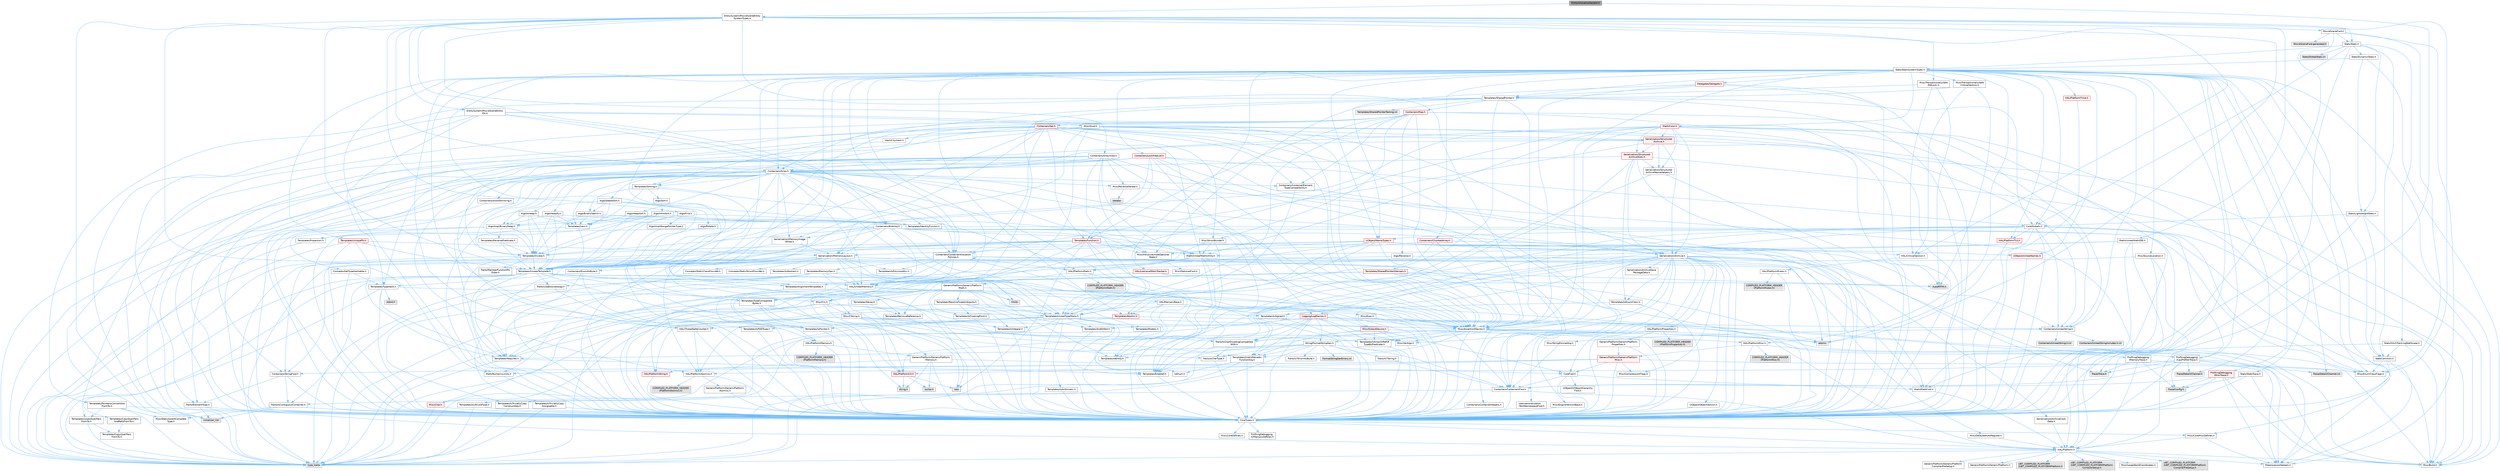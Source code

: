 digraph "EntityAllocationIterator.h"
{
 // INTERACTIVE_SVG=YES
 // LATEX_PDF_SIZE
  bgcolor="transparent";
  edge [fontname=Helvetica,fontsize=10,labelfontname=Helvetica,labelfontsize=10];
  node [fontname=Helvetica,fontsize=10,shape=box,height=0.2,width=0.4];
  Node1 [id="Node000001",label="EntityAllocationIterator.h",height=0.2,width=0.4,color="gray40", fillcolor="grey60", style="filled", fontcolor="black",tooltip=" "];
  Node1 -> Node2 [id="edge1_Node000001_Node000002",color="steelblue1",style="solid",tooltip=" "];
  Node2 [id="Node000002",label="CoreTypes.h",height=0.2,width=0.4,color="grey40", fillcolor="white", style="filled",URL="$dc/dec/CoreTypes_8h.html",tooltip=" "];
  Node2 -> Node3 [id="edge2_Node000002_Node000003",color="steelblue1",style="solid",tooltip=" "];
  Node3 [id="Node000003",label="HAL/Platform.h",height=0.2,width=0.4,color="grey40", fillcolor="white", style="filled",URL="$d9/dd0/Platform_8h.html",tooltip=" "];
  Node3 -> Node4 [id="edge3_Node000003_Node000004",color="steelblue1",style="solid",tooltip=" "];
  Node4 [id="Node000004",label="Misc/Build.h",height=0.2,width=0.4,color="grey40", fillcolor="white", style="filled",URL="$d3/dbb/Build_8h.html",tooltip=" "];
  Node3 -> Node5 [id="edge4_Node000003_Node000005",color="steelblue1",style="solid",tooltip=" "];
  Node5 [id="Node000005",label="Misc/LargeWorldCoordinates.h",height=0.2,width=0.4,color="grey40", fillcolor="white", style="filled",URL="$d2/dcb/LargeWorldCoordinates_8h.html",tooltip=" "];
  Node3 -> Node6 [id="edge5_Node000003_Node000006",color="steelblue1",style="solid",tooltip=" "];
  Node6 [id="Node000006",label="type_traits",height=0.2,width=0.4,color="grey60", fillcolor="#E0E0E0", style="filled",tooltip=" "];
  Node3 -> Node7 [id="edge6_Node000003_Node000007",color="steelblue1",style="solid",tooltip=" "];
  Node7 [id="Node000007",label="PreprocessorHelpers.h",height=0.2,width=0.4,color="grey40", fillcolor="white", style="filled",URL="$db/ddb/PreprocessorHelpers_8h.html",tooltip=" "];
  Node3 -> Node8 [id="edge7_Node000003_Node000008",color="steelblue1",style="solid",tooltip=" "];
  Node8 [id="Node000008",label="UBT_COMPILED_PLATFORM\l/UBT_COMPILED_PLATFORMPlatform\lCompilerPreSetup.h",height=0.2,width=0.4,color="grey60", fillcolor="#E0E0E0", style="filled",tooltip=" "];
  Node3 -> Node9 [id="edge8_Node000003_Node000009",color="steelblue1",style="solid",tooltip=" "];
  Node9 [id="Node000009",label="GenericPlatform/GenericPlatform\lCompilerPreSetup.h",height=0.2,width=0.4,color="grey40", fillcolor="white", style="filled",URL="$d9/dc8/GenericPlatformCompilerPreSetup_8h.html",tooltip=" "];
  Node3 -> Node10 [id="edge9_Node000003_Node000010",color="steelblue1",style="solid",tooltip=" "];
  Node10 [id="Node000010",label="GenericPlatform/GenericPlatform.h",height=0.2,width=0.4,color="grey40", fillcolor="white", style="filled",URL="$d6/d84/GenericPlatform_8h.html",tooltip=" "];
  Node3 -> Node11 [id="edge10_Node000003_Node000011",color="steelblue1",style="solid",tooltip=" "];
  Node11 [id="Node000011",label="UBT_COMPILED_PLATFORM\l/UBT_COMPILED_PLATFORMPlatform.h",height=0.2,width=0.4,color="grey60", fillcolor="#E0E0E0", style="filled",tooltip=" "];
  Node3 -> Node12 [id="edge11_Node000003_Node000012",color="steelblue1",style="solid",tooltip=" "];
  Node12 [id="Node000012",label="UBT_COMPILED_PLATFORM\l/UBT_COMPILED_PLATFORMPlatform\lCompilerSetup.h",height=0.2,width=0.4,color="grey60", fillcolor="#E0E0E0", style="filled",tooltip=" "];
  Node2 -> Node13 [id="edge12_Node000002_Node000013",color="steelblue1",style="solid",tooltip=" "];
  Node13 [id="Node000013",label="ProfilingDebugging\l/UMemoryDefines.h",height=0.2,width=0.4,color="grey40", fillcolor="white", style="filled",URL="$d2/da2/UMemoryDefines_8h.html",tooltip=" "];
  Node2 -> Node14 [id="edge13_Node000002_Node000014",color="steelblue1",style="solid",tooltip=" "];
  Node14 [id="Node000014",label="Misc/CoreMiscDefines.h",height=0.2,width=0.4,color="grey40", fillcolor="white", style="filled",URL="$da/d38/CoreMiscDefines_8h.html",tooltip=" "];
  Node14 -> Node3 [id="edge14_Node000014_Node000003",color="steelblue1",style="solid",tooltip=" "];
  Node14 -> Node7 [id="edge15_Node000014_Node000007",color="steelblue1",style="solid",tooltip=" "];
  Node2 -> Node15 [id="edge16_Node000002_Node000015",color="steelblue1",style="solid",tooltip=" "];
  Node15 [id="Node000015",label="Misc/CoreDefines.h",height=0.2,width=0.4,color="grey40", fillcolor="white", style="filled",URL="$d3/dd2/CoreDefines_8h.html",tooltip=" "];
  Node1 -> Node16 [id="edge17_Node000001_Node000016",color="steelblue1",style="solid",tooltip=" "];
  Node16 [id="Node000016",label="EntitySystem/MovieSceneEntity\lSystemTypes.h",height=0.2,width=0.4,color="grey40", fillcolor="white", style="filled",URL="$da/d32/MovieSceneEntitySystemTypes_8h.html",tooltip=" "];
  Node16 -> Node17 [id="edge18_Node000016_Node000017",color="steelblue1",style="solid",tooltip=" "];
  Node17 [id="Node000017",label="Algo/Find.h",height=0.2,width=0.4,color="grey40", fillcolor="white", style="filled",URL="$d2/d28/Algo_2Find_8h.html",tooltip=" "];
  Node17 -> Node18 [id="edge19_Node000017_Node000018",color="steelblue1",style="solid",tooltip=" "];
  Node18 [id="Node000018",label="Algo/Impl/RangePointerType.h",height=0.2,width=0.4,color="grey40", fillcolor="white", style="filled",URL="$d1/de4/RangePointerType_8h.html",tooltip=" "];
  Node18 -> Node19 [id="edge20_Node000018_Node000019",color="steelblue1",style="solid",tooltip=" "];
  Node19 [id="Node000019",label="Templates/UnrealTemplate.h",height=0.2,width=0.4,color="grey40", fillcolor="white", style="filled",URL="$d4/d24/UnrealTemplate_8h.html",tooltip=" "];
  Node19 -> Node2 [id="edge21_Node000019_Node000002",color="steelblue1",style="solid",tooltip=" "];
  Node19 -> Node20 [id="edge22_Node000019_Node000020",color="steelblue1",style="solid",tooltip=" "];
  Node20 [id="Node000020",label="Templates/IsPointer.h",height=0.2,width=0.4,color="grey40", fillcolor="white", style="filled",URL="$d7/d05/IsPointer_8h.html",tooltip=" "];
  Node20 -> Node2 [id="edge23_Node000020_Node000002",color="steelblue1",style="solid",tooltip=" "];
  Node19 -> Node21 [id="edge24_Node000019_Node000021",color="steelblue1",style="solid",tooltip=" "];
  Node21 [id="Node000021",label="HAL/UnrealMemory.h",height=0.2,width=0.4,color="grey40", fillcolor="white", style="filled",URL="$d9/d96/UnrealMemory_8h.html",tooltip=" "];
  Node21 -> Node2 [id="edge25_Node000021_Node000002",color="steelblue1",style="solid",tooltip=" "];
  Node21 -> Node22 [id="edge26_Node000021_Node000022",color="steelblue1",style="solid",tooltip=" "];
  Node22 [id="Node000022",label="GenericPlatform/GenericPlatform\lMemory.h",height=0.2,width=0.4,color="grey40", fillcolor="white", style="filled",URL="$dd/d22/GenericPlatformMemory_8h.html",tooltip=" "];
  Node22 -> Node23 [id="edge27_Node000022_Node000023",color="steelblue1",style="solid",tooltip=" "];
  Node23 [id="Node000023",label="CoreFwd.h",height=0.2,width=0.4,color="grey40", fillcolor="white", style="filled",URL="$d1/d1e/CoreFwd_8h.html",tooltip=" "];
  Node23 -> Node2 [id="edge28_Node000023_Node000002",color="steelblue1",style="solid",tooltip=" "];
  Node23 -> Node24 [id="edge29_Node000023_Node000024",color="steelblue1",style="solid",tooltip=" "];
  Node24 [id="Node000024",label="Containers/ContainersFwd.h",height=0.2,width=0.4,color="grey40", fillcolor="white", style="filled",URL="$d4/d0a/ContainersFwd_8h.html",tooltip=" "];
  Node24 -> Node3 [id="edge30_Node000024_Node000003",color="steelblue1",style="solid",tooltip=" "];
  Node24 -> Node2 [id="edge31_Node000024_Node000002",color="steelblue1",style="solid",tooltip=" "];
  Node24 -> Node25 [id="edge32_Node000024_Node000025",color="steelblue1",style="solid",tooltip=" "];
  Node25 [id="Node000025",label="Traits/IsContiguousContainer.h",height=0.2,width=0.4,color="grey40", fillcolor="white", style="filled",URL="$d5/d3c/IsContiguousContainer_8h.html",tooltip=" "];
  Node25 -> Node2 [id="edge33_Node000025_Node000002",color="steelblue1",style="solid",tooltip=" "];
  Node25 -> Node26 [id="edge34_Node000025_Node000026",color="steelblue1",style="solid",tooltip=" "];
  Node26 [id="Node000026",label="Misc/StaticAssertComplete\lType.h",height=0.2,width=0.4,color="grey40", fillcolor="white", style="filled",URL="$d5/d4e/StaticAssertCompleteType_8h.html",tooltip=" "];
  Node25 -> Node27 [id="edge35_Node000025_Node000027",color="steelblue1",style="solid",tooltip=" "];
  Node27 [id="Node000027",label="initializer_list",height=0.2,width=0.4,color="grey60", fillcolor="#E0E0E0", style="filled",tooltip=" "];
  Node23 -> Node28 [id="edge36_Node000023_Node000028",color="steelblue1",style="solid",tooltip=" "];
  Node28 [id="Node000028",label="Math/MathFwd.h",height=0.2,width=0.4,color="grey40", fillcolor="white", style="filled",URL="$d2/d10/MathFwd_8h.html",tooltip=" "];
  Node28 -> Node3 [id="edge37_Node000028_Node000003",color="steelblue1",style="solid",tooltip=" "];
  Node23 -> Node29 [id="edge38_Node000023_Node000029",color="steelblue1",style="solid",tooltip=" "];
  Node29 [id="Node000029",label="UObject/UObjectHierarchy\lFwd.h",height=0.2,width=0.4,color="grey40", fillcolor="white", style="filled",URL="$d3/d13/UObjectHierarchyFwd_8h.html",tooltip=" "];
  Node22 -> Node2 [id="edge39_Node000022_Node000002",color="steelblue1",style="solid",tooltip=" "];
  Node22 -> Node30 [id="edge40_Node000022_Node000030",color="steelblue1",style="solid",tooltip=" "];
  Node30 [id="Node000030",label="HAL/PlatformString.h",height=0.2,width=0.4,color="red", fillcolor="#FFF0F0", style="filled",URL="$db/db5/PlatformString_8h.html",tooltip=" "];
  Node30 -> Node2 [id="edge41_Node000030_Node000002",color="steelblue1",style="solid",tooltip=" "];
  Node22 -> Node32 [id="edge42_Node000022_Node000032",color="steelblue1",style="solid",tooltip=" "];
  Node32 [id="Node000032",label="string.h",height=0.2,width=0.4,color="grey60", fillcolor="#E0E0E0", style="filled",tooltip=" "];
  Node22 -> Node33 [id="edge43_Node000022_Node000033",color="steelblue1",style="solid",tooltip=" "];
  Node33 [id="Node000033",label="wchar.h",height=0.2,width=0.4,color="grey60", fillcolor="#E0E0E0", style="filled",tooltip=" "];
  Node21 -> Node34 [id="edge44_Node000021_Node000034",color="steelblue1",style="solid",tooltip=" "];
  Node34 [id="Node000034",label="HAL/MemoryBase.h",height=0.2,width=0.4,color="grey40", fillcolor="white", style="filled",URL="$d6/d9f/MemoryBase_8h.html",tooltip=" "];
  Node34 -> Node2 [id="edge45_Node000034_Node000002",color="steelblue1",style="solid",tooltip=" "];
  Node34 -> Node35 [id="edge46_Node000034_Node000035",color="steelblue1",style="solid",tooltip=" "];
  Node35 [id="Node000035",label="HAL/PlatformAtomics.h",height=0.2,width=0.4,color="grey40", fillcolor="white", style="filled",URL="$d3/d36/PlatformAtomics_8h.html",tooltip=" "];
  Node35 -> Node2 [id="edge47_Node000035_Node000002",color="steelblue1",style="solid",tooltip=" "];
  Node35 -> Node36 [id="edge48_Node000035_Node000036",color="steelblue1",style="solid",tooltip=" "];
  Node36 [id="Node000036",label="GenericPlatform/GenericPlatform\lAtomics.h",height=0.2,width=0.4,color="grey40", fillcolor="white", style="filled",URL="$da/d72/GenericPlatformAtomics_8h.html",tooltip=" "];
  Node36 -> Node2 [id="edge49_Node000036_Node000002",color="steelblue1",style="solid",tooltip=" "];
  Node35 -> Node37 [id="edge50_Node000035_Node000037",color="steelblue1",style="solid",tooltip=" "];
  Node37 [id="Node000037",label="COMPILED_PLATFORM_HEADER\l(PlatformAtomics.h)",height=0.2,width=0.4,color="grey60", fillcolor="#E0E0E0", style="filled",tooltip=" "];
  Node34 -> Node38 [id="edge51_Node000034_Node000038",color="steelblue1",style="solid",tooltip=" "];
  Node38 [id="Node000038",label="HAL/PlatformCrt.h",height=0.2,width=0.4,color="red", fillcolor="#FFF0F0", style="filled",URL="$d8/d75/PlatformCrt_8h.html",tooltip=" "];
  Node38 -> Node39 [id="edge52_Node000038_Node000039",color="steelblue1",style="solid",tooltip=" "];
  Node39 [id="Node000039",label="new",height=0.2,width=0.4,color="grey60", fillcolor="#E0E0E0", style="filled",tooltip=" "];
  Node38 -> Node33 [id="edge53_Node000038_Node000033",color="steelblue1",style="solid",tooltip=" "];
  Node38 -> Node32 [id="edge54_Node000038_Node000032",color="steelblue1",style="solid",tooltip=" "];
  Node34 -> Node46 [id="edge55_Node000034_Node000046",color="steelblue1",style="solid",tooltip=" "];
  Node46 [id="Node000046",label="Misc/Exec.h",height=0.2,width=0.4,color="grey40", fillcolor="white", style="filled",URL="$de/ddb/Exec_8h.html",tooltip=" "];
  Node46 -> Node2 [id="edge56_Node000046_Node000002",color="steelblue1",style="solid",tooltip=" "];
  Node46 -> Node47 [id="edge57_Node000046_Node000047",color="steelblue1",style="solid",tooltip=" "];
  Node47 [id="Node000047",label="Misc/AssertionMacros.h",height=0.2,width=0.4,color="grey40", fillcolor="white", style="filled",URL="$d0/dfa/AssertionMacros_8h.html",tooltip=" "];
  Node47 -> Node2 [id="edge58_Node000047_Node000002",color="steelblue1",style="solid",tooltip=" "];
  Node47 -> Node3 [id="edge59_Node000047_Node000003",color="steelblue1",style="solid",tooltip=" "];
  Node47 -> Node48 [id="edge60_Node000047_Node000048",color="steelblue1",style="solid",tooltip=" "];
  Node48 [id="Node000048",label="HAL/PlatformMisc.h",height=0.2,width=0.4,color="grey40", fillcolor="white", style="filled",URL="$d0/df5/PlatformMisc_8h.html",tooltip=" "];
  Node48 -> Node2 [id="edge61_Node000048_Node000002",color="steelblue1",style="solid",tooltip=" "];
  Node48 -> Node49 [id="edge62_Node000048_Node000049",color="steelblue1",style="solid",tooltip=" "];
  Node49 [id="Node000049",label="GenericPlatform/GenericPlatform\lMisc.h",height=0.2,width=0.4,color="red", fillcolor="#FFF0F0", style="filled",URL="$db/d9a/GenericPlatformMisc_8h.html",tooltip=" "];
  Node49 -> Node50 [id="edge63_Node000049_Node000050",color="steelblue1",style="solid",tooltip=" "];
  Node50 [id="Node000050",label="Containers/StringFwd.h",height=0.2,width=0.4,color="grey40", fillcolor="white", style="filled",URL="$df/d37/StringFwd_8h.html",tooltip=" "];
  Node50 -> Node2 [id="edge64_Node000050_Node000002",color="steelblue1",style="solid",tooltip=" "];
  Node50 -> Node51 [id="edge65_Node000050_Node000051",color="steelblue1",style="solid",tooltip=" "];
  Node51 [id="Node000051",label="Traits/ElementType.h",height=0.2,width=0.4,color="grey40", fillcolor="white", style="filled",URL="$d5/d4f/ElementType_8h.html",tooltip=" "];
  Node51 -> Node3 [id="edge66_Node000051_Node000003",color="steelblue1",style="solid",tooltip=" "];
  Node51 -> Node27 [id="edge67_Node000051_Node000027",color="steelblue1",style="solid",tooltip=" "];
  Node51 -> Node6 [id="edge68_Node000051_Node000006",color="steelblue1",style="solid",tooltip=" "];
  Node50 -> Node25 [id="edge69_Node000050_Node000025",color="steelblue1",style="solid",tooltip=" "];
  Node49 -> Node23 [id="edge70_Node000049_Node000023",color="steelblue1",style="solid",tooltip=" "];
  Node49 -> Node2 [id="edge71_Node000049_Node000002",color="steelblue1",style="solid",tooltip=" "];
  Node49 -> Node38 [id="edge72_Node000049_Node000038",color="steelblue1",style="solid",tooltip=" "];
  Node49 -> Node53 [id="edge73_Node000049_Node000053",color="steelblue1",style="solid",tooltip=" "];
  Node53 [id="Node000053",label="Math/NumericLimits.h",height=0.2,width=0.4,color="grey40", fillcolor="white", style="filled",URL="$df/d1b/NumericLimits_8h.html",tooltip=" "];
  Node53 -> Node2 [id="edge74_Node000053_Node000002",color="steelblue1",style="solid",tooltip=" "];
  Node49 -> Node54 [id="edge75_Node000049_Node000054",color="steelblue1",style="solid",tooltip=" "];
  Node54 [id="Node000054",label="Misc/CompressionFlags.h",height=0.2,width=0.4,color="grey40", fillcolor="white", style="filled",URL="$d9/d76/CompressionFlags_8h.html",tooltip=" "];
  Node49 -> Node55 [id="edge76_Node000049_Node000055",color="steelblue1",style="solid",tooltip=" "];
  Node55 [id="Node000055",label="Misc/EnumClassFlags.h",height=0.2,width=0.4,color="grey40", fillcolor="white", style="filled",URL="$d8/de7/EnumClassFlags_8h.html",tooltip=" "];
  Node48 -> Node58 [id="edge77_Node000048_Node000058",color="steelblue1",style="solid",tooltip=" "];
  Node58 [id="Node000058",label="COMPILED_PLATFORM_HEADER\l(PlatformMisc.h)",height=0.2,width=0.4,color="grey60", fillcolor="#E0E0E0", style="filled",tooltip=" "];
  Node48 -> Node59 [id="edge78_Node000048_Node000059",color="steelblue1",style="solid",tooltip=" "];
  Node59 [id="Node000059",label="ProfilingDebugging\l/CpuProfilerTrace.h",height=0.2,width=0.4,color="grey40", fillcolor="white", style="filled",URL="$da/dcb/CpuProfilerTrace_8h.html",tooltip=" "];
  Node59 -> Node2 [id="edge79_Node000059_Node000002",color="steelblue1",style="solid",tooltip=" "];
  Node59 -> Node24 [id="edge80_Node000059_Node000024",color="steelblue1",style="solid",tooltip=" "];
  Node59 -> Node35 [id="edge81_Node000059_Node000035",color="steelblue1",style="solid",tooltip=" "];
  Node59 -> Node7 [id="edge82_Node000059_Node000007",color="steelblue1",style="solid",tooltip=" "];
  Node59 -> Node4 [id="edge83_Node000059_Node000004",color="steelblue1",style="solid",tooltip=" "];
  Node59 -> Node60 [id="edge84_Node000059_Node000060",color="steelblue1",style="solid",tooltip=" "];
  Node60 [id="Node000060",label="Trace/Config.h",height=0.2,width=0.4,color="grey60", fillcolor="#E0E0E0", style="filled",tooltip=" "];
  Node59 -> Node61 [id="edge85_Node000059_Node000061",color="steelblue1",style="solid",tooltip=" "];
  Node61 [id="Node000061",label="Trace/Detail/Channel.h",height=0.2,width=0.4,color="grey60", fillcolor="#E0E0E0", style="filled",tooltip=" "];
  Node59 -> Node62 [id="edge86_Node000059_Node000062",color="steelblue1",style="solid",tooltip=" "];
  Node62 [id="Node000062",label="Trace/Detail/Channel.inl",height=0.2,width=0.4,color="grey60", fillcolor="#E0E0E0", style="filled",tooltip=" "];
  Node59 -> Node63 [id="edge87_Node000059_Node000063",color="steelblue1",style="solid",tooltip=" "];
  Node63 [id="Node000063",label="Trace/Trace.h",height=0.2,width=0.4,color="grey60", fillcolor="#E0E0E0", style="filled",tooltip=" "];
  Node47 -> Node7 [id="edge88_Node000047_Node000007",color="steelblue1",style="solid",tooltip=" "];
  Node47 -> Node64 [id="edge89_Node000047_Node000064",color="steelblue1",style="solid",tooltip=" "];
  Node64 [id="Node000064",label="Templates/EnableIf.h",height=0.2,width=0.4,color="grey40", fillcolor="white", style="filled",URL="$d7/d60/EnableIf_8h.html",tooltip=" "];
  Node64 -> Node2 [id="edge90_Node000064_Node000002",color="steelblue1",style="solid",tooltip=" "];
  Node47 -> Node65 [id="edge91_Node000047_Node000065",color="steelblue1",style="solid",tooltip=" "];
  Node65 [id="Node000065",label="Templates/IsArrayOrRefOf\lTypeByPredicate.h",height=0.2,width=0.4,color="grey40", fillcolor="white", style="filled",URL="$d6/da1/IsArrayOrRefOfTypeByPredicate_8h.html",tooltip=" "];
  Node65 -> Node2 [id="edge92_Node000065_Node000002",color="steelblue1",style="solid",tooltip=" "];
  Node47 -> Node66 [id="edge93_Node000047_Node000066",color="steelblue1",style="solid",tooltip=" "];
  Node66 [id="Node000066",label="Templates/IsValidVariadic\lFunctionArg.h",height=0.2,width=0.4,color="grey40", fillcolor="white", style="filled",URL="$d0/dc8/IsValidVariadicFunctionArg_8h.html",tooltip=" "];
  Node66 -> Node2 [id="edge94_Node000066_Node000002",color="steelblue1",style="solid",tooltip=" "];
  Node66 -> Node67 [id="edge95_Node000066_Node000067",color="steelblue1",style="solid",tooltip=" "];
  Node67 [id="Node000067",label="IsEnum.h",height=0.2,width=0.4,color="grey40", fillcolor="white", style="filled",URL="$d4/de5/IsEnum_8h.html",tooltip=" "];
  Node66 -> Node6 [id="edge96_Node000066_Node000006",color="steelblue1",style="solid",tooltip=" "];
  Node47 -> Node68 [id="edge97_Node000047_Node000068",color="steelblue1",style="solid",tooltip=" "];
  Node68 [id="Node000068",label="Traits/IsCharEncodingCompatible\lWith.h",height=0.2,width=0.4,color="grey40", fillcolor="white", style="filled",URL="$df/dd1/IsCharEncodingCompatibleWith_8h.html",tooltip=" "];
  Node68 -> Node6 [id="edge98_Node000068_Node000006",color="steelblue1",style="solid",tooltip=" "];
  Node68 -> Node69 [id="edge99_Node000068_Node000069",color="steelblue1",style="solid",tooltip=" "];
  Node69 [id="Node000069",label="Traits/IsCharType.h",height=0.2,width=0.4,color="grey40", fillcolor="white", style="filled",URL="$db/d51/IsCharType_8h.html",tooltip=" "];
  Node69 -> Node2 [id="edge100_Node000069_Node000002",color="steelblue1",style="solid",tooltip=" "];
  Node47 -> Node70 [id="edge101_Node000047_Node000070",color="steelblue1",style="solid",tooltip=" "];
  Node70 [id="Node000070",label="Misc/VarArgs.h",height=0.2,width=0.4,color="grey40", fillcolor="white", style="filled",URL="$d5/d6f/VarArgs_8h.html",tooltip=" "];
  Node70 -> Node2 [id="edge102_Node000070_Node000002",color="steelblue1",style="solid",tooltip=" "];
  Node47 -> Node71 [id="edge103_Node000047_Node000071",color="steelblue1",style="solid",tooltip=" "];
  Node71 [id="Node000071",label="String/FormatStringSan.h",height=0.2,width=0.4,color="grey40", fillcolor="white", style="filled",URL="$d3/d8b/FormatStringSan_8h.html",tooltip=" "];
  Node71 -> Node6 [id="edge104_Node000071_Node000006",color="steelblue1",style="solid",tooltip=" "];
  Node71 -> Node2 [id="edge105_Node000071_Node000002",color="steelblue1",style="solid",tooltip=" "];
  Node71 -> Node72 [id="edge106_Node000071_Node000072",color="steelblue1",style="solid",tooltip=" "];
  Node72 [id="Node000072",label="Templates/Requires.h",height=0.2,width=0.4,color="grey40", fillcolor="white", style="filled",URL="$dc/d96/Requires_8h.html",tooltip=" "];
  Node72 -> Node64 [id="edge107_Node000072_Node000064",color="steelblue1",style="solid",tooltip=" "];
  Node72 -> Node6 [id="edge108_Node000072_Node000006",color="steelblue1",style="solid",tooltip=" "];
  Node71 -> Node73 [id="edge109_Node000071_Node000073",color="steelblue1",style="solid",tooltip=" "];
  Node73 [id="Node000073",label="Templates/Identity.h",height=0.2,width=0.4,color="grey40", fillcolor="white", style="filled",URL="$d0/dd5/Identity_8h.html",tooltip=" "];
  Node71 -> Node66 [id="edge110_Node000071_Node000066",color="steelblue1",style="solid",tooltip=" "];
  Node71 -> Node69 [id="edge111_Node000071_Node000069",color="steelblue1",style="solid",tooltip=" "];
  Node71 -> Node74 [id="edge112_Node000071_Node000074",color="steelblue1",style="solid",tooltip=" "];
  Node74 [id="Node000074",label="Traits/IsTEnumAsByte.h",height=0.2,width=0.4,color="grey40", fillcolor="white", style="filled",URL="$d1/de6/IsTEnumAsByte_8h.html",tooltip=" "];
  Node71 -> Node75 [id="edge113_Node000071_Node000075",color="steelblue1",style="solid",tooltip=" "];
  Node75 [id="Node000075",label="Traits/IsTString.h",height=0.2,width=0.4,color="grey40", fillcolor="white", style="filled",URL="$d0/df8/IsTString_8h.html",tooltip=" "];
  Node75 -> Node24 [id="edge114_Node000075_Node000024",color="steelblue1",style="solid",tooltip=" "];
  Node71 -> Node24 [id="edge115_Node000071_Node000024",color="steelblue1",style="solid",tooltip=" "];
  Node71 -> Node76 [id="edge116_Node000071_Node000076",color="steelblue1",style="solid",tooltip=" "];
  Node76 [id="Node000076",label="FormatStringSanErrors.inl",height=0.2,width=0.4,color="grey60", fillcolor="#E0E0E0", style="filled",tooltip=" "];
  Node47 -> Node77 [id="edge117_Node000047_Node000077",color="steelblue1",style="solid",tooltip=" "];
  Node77 [id="Node000077",label="atomic",height=0.2,width=0.4,color="grey60", fillcolor="#E0E0E0", style="filled",tooltip=" "];
  Node34 -> Node78 [id="edge118_Node000034_Node000078",color="steelblue1",style="solid",tooltip=" "];
  Node78 [id="Node000078",label="Misc/OutputDevice.h",height=0.2,width=0.4,color="red", fillcolor="#FFF0F0", style="filled",URL="$d7/d32/OutputDevice_8h.html",tooltip=" "];
  Node78 -> Node23 [id="edge119_Node000078_Node000023",color="steelblue1",style="solid",tooltip=" "];
  Node78 -> Node2 [id="edge120_Node000078_Node000002",color="steelblue1",style="solid",tooltip=" "];
  Node78 -> Node70 [id="edge121_Node000078_Node000070",color="steelblue1",style="solid",tooltip=" "];
  Node78 -> Node65 [id="edge122_Node000078_Node000065",color="steelblue1",style="solid",tooltip=" "];
  Node78 -> Node66 [id="edge123_Node000078_Node000066",color="steelblue1",style="solid",tooltip=" "];
  Node78 -> Node68 [id="edge124_Node000078_Node000068",color="steelblue1",style="solid",tooltip=" "];
  Node34 -> Node80 [id="edge125_Node000034_Node000080",color="steelblue1",style="solid",tooltip=" "];
  Node80 [id="Node000080",label="Templates/Atomic.h",height=0.2,width=0.4,color="red", fillcolor="#FFF0F0", style="filled",URL="$d3/d91/Atomic_8h.html",tooltip=" "];
  Node80 -> Node81 [id="edge126_Node000080_Node000081",color="steelblue1",style="solid",tooltip=" "];
  Node81 [id="Node000081",label="HAL/ThreadSafeCounter.h",height=0.2,width=0.4,color="grey40", fillcolor="white", style="filled",URL="$dc/dc9/ThreadSafeCounter_8h.html",tooltip=" "];
  Node81 -> Node2 [id="edge127_Node000081_Node000002",color="steelblue1",style="solid",tooltip=" "];
  Node81 -> Node35 [id="edge128_Node000081_Node000035",color="steelblue1",style="solid",tooltip=" "];
  Node80 -> Node83 [id="edge129_Node000080_Node000083",color="steelblue1",style="solid",tooltip=" "];
  Node83 [id="Node000083",label="Templates/IsIntegral.h",height=0.2,width=0.4,color="grey40", fillcolor="white", style="filled",URL="$da/d64/IsIntegral_8h.html",tooltip=" "];
  Node83 -> Node2 [id="edge130_Node000083_Node000002",color="steelblue1",style="solid",tooltip=" "];
  Node80 -> Node77 [id="edge131_Node000080_Node000077",color="steelblue1",style="solid",tooltip=" "];
  Node21 -> Node89 [id="edge132_Node000021_Node000089",color="steelblue1",style="solid",tooltip=" "];
  Node89 [id="Node000089",label="HAL/PlatformMemory.h",height=0.2,width=0.4,color="grey40", fillcolor="white", style="filled",URL="$de/d68/PlatformMemory_8h.html",tooltip=" "];
  Node89 -> Node2 [id="edge133_Node000089_Node000002",color="steelblue1",style="solid",tooltip=" "];
  Node89 -> Node22 [id="edge134_Node000089_Node000022",color="steelblue1",style="solid",tooltip=" "];
  Node89 -> Node90 [id="edge135_Node000089_Node000090",color="steelblue1",style="solid",tooltip=" "];
  Node90 [id="Node000090",label="COMPILED_PLATFORM_HEADER\l(PlatformMemory.h)",height=0.2,width=0.4,color="grey60", fillcolor="#E0E0E0", style="filled",tooltip=" "];
  Node21 -> Node91 [id="edge136_Node000021_Node000091",color="steelblue1",style="solid",tooltip=" "];
  Node91 [id="Node000091",label="ProfilingDebugging\l/MemoryTrace.h",height=0.2,width=0.4,color="grey40", fillcolor="white", style="filled",URL="$da/dd7/MemoryTrace_8h.html",tooltip=" "];
  Node91 -> Node3 [id="edge137_Node000091_Node000003",color="steelblue1",style="solid",tooltip=" "];
  Node91 -> Node55 [id="edge138_Node000091_Node000055",color="steelblue1",style="solid",tooltip=" "];
  Node91 -> Node60 [id="edge139_Node000091_Node000060",color="steelblue1",style="solid",tooltip=" "];
  Node91 -> Node63 [id="edge140_Node000091_Node000063",color="steelblue1",style="solid",tooltip=" "];
  Node21 -> Node20 [id="edge141_Node000021_Node000020",color="steelblue1",style="solid",tooltip=" "];
  Node19 -> Node92 [id="edge142_Node000019_Node000092",color="steelblue1",style="solid",tooltip=" "];
  Node92 [id="Node000092",label="Templates/CopyQualifiers\lAndRefsFromTo.h",height=0.2,width=0.4,color="grey40", fillcolor="white", style="filled",URL="$d3/db3/CopyQualifiersAndRefsFromTo_8h.html",tooltip=" "];
  Node92 -> Node93 [id="edge143_Node000092_Node000093",color="steelblue1",style="solid",tooltip=" "];
  Node93 [id="Node000093",label="Templates/CopyQualifiers\lFromTo.h",height=0.2,width=0.4,color="grey40", fillcolor="white", style="filled",URL="$d5/db4/CopyQualifiersFromTo_8h.html",tooltip=" "];
  Node19 -> Node94 [id="edge144_Node000019_Node000094",color="steelblue1",style="solid",tooltip=" "];
  Node94 [id="Node000094",label="Templates/UnrealTypeTraits.h",height=0.2,width=0.4,color="grey40", fillcolor="white", style="filled",URL="$d2/d2d/UnrealTypeTraits_8h.html",tooltip=" "];
  Node94 -> Node2 [id="edge145_Node000094_Node000002",color="steelblue1",style="solid",tooltip=" "];
  Node94 -> Node20 [id="edge146_Node000094_Node000020",color="steelblue1",style="solid",tooltip=" "];
  Node94 -> Node47 [id="edge147_Node000094_Node000047",color="steelblue1",style="solid",tooltip=" "];
  Node94 -> Node85 [id="edge148_Node000094_Node000085",color="steelblue1",style="solid",tooltip=" "];
  Node85 [id="Node000085",label="Templates/AndOrNot.h",height=0.2,width=0.4,color="grey40", fillcolor="white", style="filled",URL="$db/d0a/AndOrNot_8h.html",tooltip=" "];
  Node85 -> Node2 [id="edge149_Node000085_Node000002",color="steelblue1",style="solid",tooltip=" "];
  Node94 -> Node64 [id="edge150_Node000094_Node000064",color="steelblue1",style="solid",tooltip=" "];
  Node94 -> Node95 [id="edge151_Node000094_Node000095",color="steelblue1",style="solid",tooltip=" "];
  Node95 [id="Node000095",label="Templates/IsArithmetic.h",height=0.2,width=0.4,color="grey40", fillcolor="white", style="filled",URL="$d2/d5d/IsArithmetic_8h.html",tooltip=" "];
  Node95 -> Node2 [id="edge152_Node000095_Node000002",color="steelblue1",style="solid",tooltip=" "];
  Node94 -> Node67 [id="edge153_Node000094_Node000067",color="steelblue1",style="solid",tooltip=" "];
  Node94 -> Node96 [id="edge154_Node000094_Node000096",color="steelblue1",style="solid",tooltip=" "];
  Node96 [id="Node000096",label="Templates/Models.h",height=0.2,width=0.4,color="grey40", fillcolor="white", style="filled",URL="$d3/d0c/Models_8h.html",tooltip=" "];
  Node96 -> Node73 [id="edge155_Node000096_Node000073",color="steelblue1",style="solid",tooltip=" "];
  Node94 -> Node97 [id="edge156_Node000094_Node000097",color="steelblue1",style="solid",tooltip=" "];
  Node97 [id="Node000097",label="Templates/IsPODType.h",height=0.2,width=0.4,color="grey40", fillcolor="white", style="filled",URL="$d7/db1/IsPODType_8h.html",tooltip=" "];
  Node97 -> Node2 [id="edge157_Node000097_Node000002",color="steelblue1",style="solid",tooltip=" "];
  Node94 -> Node98 [id="edge158_Node000094_Node000098",color="steelblue1",style="solid",tooltip=" "];
  Node98 [id="Node000098",label="Templates/IsUECoreType.h",height=0.2,width=0.4,color="grey40", fillcolor="white", style="filled",URL="$d1/db8/IsUECoreType_8h.html",tooltip=" "];
  Node98 -> Node2 [id="edge159_Node000098_Node000002",color="steelblue1",style="solid",tooltip=" "];
  Node98 -> Node6 [id="edge160_Node000098_Node000006",color="steelblue1",style="solid",tooltip=" "];
  Node94 -> Node86 [id="edge161_Node000094_Node000086",color="steelblue1",style="solid",tooltip=" "];
  Node86 [id="Node000086",label="Templates/IsTriviallyCopy\lConstructible.h",height=0.2,width=0.4,color="grey40", fillcolor="white", style="filled",URL="$d3/d78/IsTriviallyCopyConstructible_8h.html",tooltip=" "];
  Node86 -> Node2 [id="edge162_Node000086_Node000002",color="steelblue1",style="solid",tooltip=" "];
  Node86 -> Node6 [id="edge163_Node000086_Node000006",color="steelblue1",style="solid",tooltip=" "];
  Node19 -> Node99 [id="edge164_Node000019_Node000099",color="steelblue1",style="solid",tooltip=" "];
  Node99 [id="Node000099",label="Templates/RemoveReference.h",height=0.2,width=0.4,color="grey40", fillcolor="white", style="filled",URL="$da/dbe/RemoveReference_8h.html",tooltip=" "];
  Node99 -> Node2 [id="edge165_Node000099_Node000002",color="steelblue1",style="solid",tooltip=" "];
  Node19 -> Node72 [id="edge166_Node000019_Node000072",color="steelblue1",style="solid",tooltip=" "];
  Node19 -> Node100 [id="edge167_Node000019_Node000100",color="steelblue1",style="solid",tooltip=" "];
  Node100 [id="Node000100",label="Templates/TypeCompatible\lBytes.h",height=0.2,width=0.4,color="grey40", fillcolor="white", style="filled",URL="$df/d0a/TypeCompatibleBytes_8h.html",tooltip=" "];
  Node100 -> Node2 [id="edge168_Node000100_Node000002",color="steelblue1",style="solid",tooltip=" "];
  Node100 -> Node32 [id="edge169_Node000100_Node000032",color="steelblue1",style="solid",tooltip=" "];
  Node100 -> Node39 [id="edge170_Node000100_Node000039",color="steelblue1",style="solid",tooltip=" "];
  Node100 -> Node6 [id="edge171_Node000100_Node000006",color="steelblue1",style="solid",tooltip=" "];
  Node19 -> Node73 [id="edge172_Node000019_Node000073",color="steelblue1",style="solid",tooltip=" "];
  Node19 -> Node25 [id="edge173_Node000019_Node000025",color="steelblue1",style="solid",tooltip=" "];
  Node19 -> Node101 [id="edge174_Node000019_Node000101",color="steelblue1",style="solid",tooltip=" "];
  Node101 [id="Node000101",label="Traits/UseBitwiseSwap.h",height=0.2,width=0.4,color="grey40", fillcolor="white", style="filled",URL="$db/df3/UseBitwiseSwap_8h.html",tooltip=" "];
  Node101 -> Node2 [id="edge175_Node000101_Node000002",color="steelblue1",style="solid",tooltip=" "];
  Node101 -> Node6 [id="edge176_Node000101_Node000006",color="steelblue1",style="solid",tooltip=" "];
  Node19 -> Node6 [id="edge177_Node000019_Node000006",color="steelblue1",style="solid",tooltip=" "];
  Node17 -> Node102 [id="edge178_Node000017_Node000102",color="steelblue1",style="solid",tooltip=" "];
  Node102 [id="Node000102",label="Templates/IdentityFunctor.h",height=0.2,width=0.4,color="grey40", fillcolor="white", style="filled",URL="$d7/d2e/IdentityFunctor_8h.html",tooltip=" "];
  Node102 -> Node3 [id="edge179_Node000102_Node000003",color="steelblue1",style="solid",tooltip=" "];
  Node17 -> Node103 [id="edge180_Node000017_Node000103",color="steelblue1",style="solid",tooltip=" "];
  Node103 [id="Node000103",label="Templates/Invoke.h",height=0.2,width=0.4,color="grey40", fillcolor="white", style="filled",URL="$d7/deb/Invoke_8h.html",tooltip=" "];
  Node103 -> Node2 [id="edge181_Node000103_Node000002",color="steelblue1",style="solid",tooltip=" "];
  Node103 -> Node104 [id="edge182_Node000103_Node000104",color="steelblue1",style="solid",tooltip=" "];
  Node104 [id="Node000104",label="Traits/MemberFunctionPtr\lOuter.h",height=0.2,width=0.4,color="grey40", fillcolor="white", style="filled",URL="$db/da7/MemberFunctionPtrOuter_8h.html",tooltip=" "];
  Node103 -> Node19 [id="edge183_Node000103_Node000019",color="steelblue1",style="solid",tooltip=" "];
  Node103 -> Node6 [id="edge184_Node000103_Node000006",color="steelblue1",style="solid",tooltip=" "];
  Node17 -> Node19 [id="edge185_Node000017_Node000019",color="steelblue1",style="solid",tooltip=" "];
  Node16 -> Node105 [id="edge186_Node000016_Node000105",color="steelblue1",style="solid",tooltip=" "];
  Node105 [id="Node000105",label="Containers/Array.h",height=0.2,width=0.4,color="grey40", fillcolor="white", style="filled",URL="$df/dd0/Array_8h.html",tooltip=" "];
  Node105 -> Node2 [id="edge187_Node000105_Node000002",color="steelblue1",style="solid",tooltip=" "];
  Node105 -> Node47 [id="edge188_Node000105_Node000047",color="steelblue1",style="solid",tooltip=" "];
  Node105 -> Node106 [id="edge189_Node000105_Node000106",color="steelblue1",style="solid",tooltip=" "];
  Node106 [id="Node000106",label="Misc/IntrusiveUnsetOptional\lState.h",height=0.2,width=0.4,color="grey40", fillcolor="white", style="filled",URL="$d2/d0a/IntrusiveUnsetOptionalState_8h.html",tooltip=" "];
  Node106 -> Node107 [id="edge190_Node000106_Node000107",color="steelblue1",style="solid",tooltip=" "];
  Node107 [id="Node000107",label="Misc/OptionalFwd.h",height=0.2,width=0.4,color="grey40", fillcolor="white", style="filled",URL="$dc/d50/OptionalFwd_8h.html",tooltip=" "];
  Node105 -> Node108 [id="edge191_Node000105_Node000108",color="steelblue1",style="solid",tooltip=" "];
  Node108 [id="Node000108",label="Misc/ReverseIterate.h",height=0.2,width=0.4,color="grey40", fillcolor="white", style="filled",URL="$db/de3/ReverseIterate_8h.html",tooltip=" "];
  Node108 -> Node3 [id="edge192_Node000108_Node000003",color="steelblue1",style="solid",tooltip=" "];
  Node108 -> Node109 [id="edge193_Node000108_Node000109",color="steelblue1",style="solid",tooltip=" "];
  Node109 [id="Node000109",label="iterator",height=0.2,width=0.4,color="grey60", fillcolor="#E0E0E0", style="filled",tooltip=" "];
  Node105 -> Node21 [id="edge194_Node000105_Node000021",color="steelblue1",style="solid",tooltip=" "];
  Node105 -> Node94 [id="edge195_Node000105_Node000094",color="steelblue1",style="solid",tooltip=" "];
  Node105 -> Node19 [id="edge196_Node000105_Node000019",color="steelblue1",style="solid",tooltip=" "];
  Node105 -> Node110 [id="edge197_Node000105_Node000110",color="steelblue1",style="solid",tooltip=" "];
  Node110 [id="Node000110",label="Containers/AllowShrinking.h",height=0.2,width=0.4,color="grey40", fillcolor="white", style="filled",URL="$d7/d1a/AllowShrinking_8h.html",tooltip=" "];
  Node110 -> Node2 [id="edge198_Node000110_Node000002",color="steelblue1",style="solid",tooltip=" "];
  Node105 -> Node111 [id="edge199_Node000105_Node000111",color="steelblue1",style="solid",tooltip=" "];
  Node111 [id="Node000111",label="Containers/ContainerAllocation\lPolicies.h",height=0.2,width=0.4,color="grey40", fillcolor="white", style="filled",URL="$d7/dff/ContainerAllocationPolicies_8h.html",tooltip=" "];
  Node111 -> Node2 [id="edge200_Node000111_Node000002",color="steelblue1",style="solid",tooltip=" "];
  Node111 -> Node112 [id="edge201_Node000111_Node000112",color="steelblue1",style="solid",tooltip=" "];
  Node112 [id="Node000112",label="Containers/ContainerHelpers.h",height=0.2,width=0.4,color="grey40", fillcolor="white", style="filled",URL="$d7/d33/ContainerHelpers_8h.html",tooltip=" "];
  Node112 -> Node2 [id="edge202_Node000112_Node000002",color="steelblue1",style="solid",tooltip=" "];
  Node111 -> Node111 [id="edge203_Node000111_Node000111",color="steelblue1",style="solid",tooltip=" "];
  Node111 -> Node113 [id="edge204_Node000111_Node000113",color="steelblue1",style="solid",tooltip=" "];
  Node113 [id="Node000113",label="HAL/PlatformMath.h",height=0.2,width=0.4,color="grey40", fillcolor="white", style="filled",URL="$dc/d53/PlatformMath_8h.html",tooltip=" "];
  Node113 -> Node2 [id="edge205_Node000113_Node000002",color="steelblue1",style="solid",tooltip=" "];
  Node113 -> Node114 [id="edge206_Node000113_Node000114",color="steelblue1",style="solid",tooltip=" "];
  Node114 [id="Node000114",label="GenericPlatform/GenericPlatform\lMath.h",height=0.2,width=0.4,color="grey40", fillcolor="white", style="filled",URL="$d5/d79/GenericPlatformMath_8h.html",tooltip=" "];
  Node114 -> Node2 [id="edge207_Node000114_Node000002",color="steelblue1",style="solid",tooltip=" "];
  Node114 -> Node24 [id="edge208_Node000114_Node000024",color="steelblue1",style="solid",tooltip=" "];
  Node114 -> Node38 [id="edge209_Node000114_Node000038",color="steelblue1",style="solid",tooltip=" "];
  Node114 -> Node85 [id="edge210_Node000114_Node000085",color="steelblue1",style="solid",tooltip=" "];
  Node114 -> Node115 [id="edge211_Node000114_Node000115",color="steelblue1",style="solid",tooltip=" "];
  Node115 [id="Node000115",label="Templates/Decay.h",height=0.2,width=0.4,color="grey40", fillcolor="white", style="filled",URL="$dd/d0f/Decay_8h.html",tooltip=" "];
  Node115 -> Node2 [id="edge212_Node000115_Node000002",color="steelblue1",style="solid",tooltip=" "];
  Node115 -> Node99 [id="edge213_Node000115_Node000099",color="steelblue1",style="solid",tooltip=" "];
  Node115 -> Node6 [id="edge214_Node000115_Node000006",color="steelblue1",style="solid",tooltip=" "];
  Node114 -> Node116 [id="edge215_Node000114_Node000116",color="steelblue1",style="solid",tooltip=" "];
  Node116 [id="Node000116",label="Templates/IsFloatingPoint.h",height=0.2,width=0.4,color="grey40", fillcolor="white", style="filled",URL="$d3/d11/IsFloatingPoint_8h.html",tooltip=" "];
  Node116 -> Node2 [id="edge216_Node000116_Node000002",color="steelblue1",style="solid",tooltip=" "];
  Node114 -> Node94 [id="edge217_Node000114_Node000094",color="steelblue1",style="solid",tooltip=" "];
  Node114 -> Node72 [id="edge218_Node000114_Node000072",color="steelblue1",style="solid",tooltip=" "];
  Node114 -> Node117 [id="edge219_Node000114_Node000117",color="steelblue1",style="solid",tooltip=" "];
  Node117 [id="Node000117",label="Templates/ResolveTypeAmbiguity.h",height=0.2,width=0.4,color="grey40", fillcolor="white", style="filled",URL="$df/d1f/ResolveTypeAmbiguity_8h.html",tooltip=" "];
  Node117 -> Node2 [id="edge220_Node000117_Node000002",color="steelblue1",style="solid",tooltip=" "];
  Node117 -> Node116 [id="edge221_Node000117_Node000116",color="steelblue1",style="solid",tooltip=" "];
  Node117 -> Node94 [id="edge222_Node000117_Node000094",color="steelblue1",style="solid",tooltip=" "];
  Node117 -> Node118 [id="edge223_Node000117_Node000118",color="steelblue1",style="solid",tooltip=" "];
  Node118 [id="Node000118",label="Templates/IsSigned.h",height=0.2,width=0.4,color="grey40", fillcolor="white", style="filled",URL="$d8/dd8/IsSigned_8h.html",tooltip=" "];
  Node118 -> Node2 [id="edge224_Node000118_Node000002",color="steelblue1",style="solid",tooltip=" "];
  Node117 -> Node83 [id="edge225_Node000117_Node000083",color="steelblue1",style="solid",tooltip=" "];
  Node117 -> Node72 [id="edge226_Node000117_Node000072",color="steelblue1",style="solid",tooltip=" "];
  Node114 -> Node100 [id="edge227_Node000114_Node000100",color="steelblue1",style="solid",tooltip=" "];
  Node114 -> Node119 [id="edge228_Node000114_Node000119",color="steelblue1",style="solid",tooltip=" "];
  Node119 [id="Node000119",label="limits",height=0.2,width=0.4,color="grey60", fillcolor="#E0E0E0", style="filled",tooltip=" "];
  Node114 -> Node6 [id="edge229_Node000114_Node000006",color="steelblue1",style="solid",tooltip=" "];
  Node113 -> Node120 [id="edge230_Node000113_Node000120",color="steelblue1",style="solid",tooltip=" "];
  Node120 [id="Node000120",label="COMPILED_PLATFORM_HEADER\l(PlatformMath.h)",height=0.2,width=0.4,color="grey60", fillcolor="#E0E0E0", style="filled",tooltip=" "];
  Node111 -> Node21 [id="edge231_Node000111_Node000021",color="steelblue1",style="solid",tooltip=" "];
  Node111 -> Node53 [id="edge232_Node000111_Node000053",color="steelblue1",style="solid",tooltip=" "];
  Node111 -> Node47 [id="edge233_Node000111_Node000047",color="steelblue1",style="solid",tooltip=" "];
  Node111 -> Node121 [id="edge234_Node000111_Node000121",color="steelblue1",style="solid",tooltip=" "];
  Node121 [id="Node000121",label="Templates/IsPolymorphic.h",height=0.2,width=0.4,color="grey40", fillcolor="white", style="filled",URL="$dc/d20/IsPolymorphic_8h.html",tooltip=" "];
  Node111 -> Node122 [id="edge235_Node000111_Node000122",color="steelblue1",style="solid",tooltip=" "];
  Node122 [id="Node000122",label="Templates/MemoryOps.h",height=0.2,width=0.4,color="grey40", fillcolor="white", style="filled",URL="$db/dea/MemoryOps_8h.html",tooltip=" "];
  Node122 -> Node2 [id="edge236_Node000122_Node000002",color="steelblue1",style="solid",tooltip=" "];
  Node122 -> Node21 [id="edge237_Node000122_Node000021",color="steelblue1",style="solid",tooltip=" "];
  Node122 -> Node87 [id="edge238_Node000122_Node000087",color="steelblue1",style="solid",tooltip=" "];
  Node87 [id="Node000087",label="Templates/IsTriviallyCopy\lAssignable.h",height=0.2,width=0.4,color="grey40", fillcolor="white", style="filled",URL="$d2/df2/IsTriviallyCopyAssignable_8h.html",tooltip=" "];
  Node87 -> Node2 [id="edge239_Node000087_Node000002",color="steelblue1",style="solid",tooltip=" "];
  Node87 -> Node6 [id="edge240_Node000087_Node000006",color="steelblue1",style="solid",tooltip=" "];
  Node122 -> Node86 [id="edge241_Node000122_Node000086",color="steelblue1",style="solid",tooltip=" "];
  Node122 -> Node72 [id="edge242_Node000122_Node000072",color="steelblue1",style="solid",tooltip=" "];
  Node122 -> Node94 [id="edge243_Node000122_Node000094",color="steelblue1",style="solid",tooltip=" "];
  Node122 -> Node101 [id="edge244_Node000122_Node000101",color="steelblue1",style="solid",tooltip=" "];
  Node122 -> Node39 [id="edge245_Node000122_Node000039",color="steelblue1",style="solid",tooltip=" "];
  Node122 -> Node6 [id="edge246_Node000122_Node000006",color="steelblue1",style="solid",tooltip=" "];
  Node111 -> Node100 [id="edge247_Node000111_Node000100",color="steelblue1",style="solid",tooltip=" "];
  Node111 -> Node6 [id="edge248_Node000111_Node000006",color="steelblue1",style="solid",tooltip=" "];
  Node105 -> Node123 [id="edge249_Node000105_Node000123",color="steelblue1",style="solid",tooltip=" "];
  Node123 [id="Node000123",label="Containers/ContainerElement\lTypeCompatibility.h",height=0.2,width=0.4,color="grey40", fillcolor="white", style="filled",URL="$df/ddf/ContainerElementTypeCompatibility_8h.html",tooltip=" "];
  Node123 -> Node2 [id="edge250_Node000123_Node000002",color="steelblue1",style="solid",tooltip=" "];
  Node123 -> Node94 [id="edge251_Node000123_Node000094",color="steelblue1",style="solid",tooltip=" "];
  Node105 -> Node124 [id="edge252_Node000105_Node000124",color="steelblue1",style="solid",tooltip=" "];
  Node124 [id="Node000124",label="Serialization/Archive.h",height=0.2,width=0.4,color="grey40", fillcolor="white", style="filled",URL="$d7/d3b/Archive_8h.html",tooltip=" "];
  Node124 -> Node23 [id="edge253_Node000124_Node000023",color="steelblue1",style="solid",tooltip=" "];
  Node124 -> Node2 [id="edge254_Node000124_Node000002",color="steelblue1",style="solid",tooltip=" "];
  Node124 -> Node125 [id="edge255_Node000124_Node000125",color="steelblue1",style="solid",tooltip=" "];
  Node125 [id="Node000125",label="HAL/PlatformProperties.h",height=0.2,width=0.4,color="grey40", fillcolor="white", style="filled",URL="$d9/db0/PlatformProperties_8h.html",tooltip=" "];
  Node125 -> Node2 [id="edge256_Node000125_Node000002",color="steelblue1",style="solid",tooltip=" "];
  Node125 -> Node126 [id="edge257_Node000125_Node000126",color="steelblue1",style="solid",tooltip=" "];
  Node126 [id="Node000126",label="GenericPlatform/GenericPlatform\lProperties.h",height=0.2,width=0.4,color="grey40", fillcolor="white", style="filled",URL="$d2/dcd/GenericPlatformProperties_8h.html",tooltip=" "];
  Node126 -> Node2 [id="edge258_Node000126_Node000002",color="steelblue1",style="solid",tooltip=" "];
  Node126 -> Node49 [id="edge259_Node000126_Node000049",color="steelblue1",style="solid",tooltip=" "];
  Node125 -> Node127 [id="edge260_Node000125_Node000127",color="steelblue1",style="solid",tooltip=" "];
  Node127 [id="Node000127",label="COMPILED_PLATFORM_HEADER\l(PlatformProperties.h)",height=0.2,width=0.4,color="grey60", fillcolor="#E0E0E0", style="filled",tooltip=" "];
  Node124 -> Node128 [id="edge261_Node000124_Node000128",color="steelblue1",style="solid",tooltip=" "];
  Node128 [id="Node000128",label="Internationalization\l/TextNamespaceFwd.h",height=0.2,width=0.4,color="grey40", fillcolor="white", style="filled",URL="$d8/d97/TextNamespaceFwd_8h.html",tooltip=" "];
  Node128 -> Node2 [id="edge262_Node000128_Node000002",color="steelblue1",style="solid",tooltip=" "];
  Node124 -> Node28 [id="edge263_Node000124_Node000028",color="steelblue1",style="solid",tooltip=" "];
  Node124 -> Node47 [id="edge264_Node000124_Node000047",color="steelblue1",style="solid",tooltip=" "];
  Node124 -> Node4 [id="edge265_Node000124_Node000004",color="steelblue1",style="solid",tooltip=" "];
  Node124 -> Node54 [id="edge266_Node000124_Node000054",color="steelblue1",style="solid",tooltip=" "];
  Node124 -> Node129 [id="edge267_Node000124_Node000129",color="steelblue1",style="solid",tooltip=" "];
  Node129 [id="Node000129",label="Misc/EngineVersionBase.h",height=0.2,width=0.4,color="grey40", fillcolor="white", style="filled",URL="$d5/d2b/EngineVersionBase_8h.html",tooltip=" "];
  Node129 -> Node2 [id="edge268_Node000129_Node000002",color="steelblue1",style="solid",tooltip=" "];
  Node124 -> Node70 [id="edge269_Node000124_Node000070",color="steelblue1",style="solid",tooltip=" "];
  Node124 -> Node130 [id="edge270_Node000124_Node000130",color="steelblue1",style="solid",tooltip=" "];
  Node130 [id="Node000130",label="Serialization/ArchiveCook\lData.h",height=0.2,width=0.4,color="grey40", fillcolor="white", style="filled",URL="$dc/db6/ArchiveCookData_8h.html",tooltip=" "];
  Node130 -> Node3 [id="edge271_Node000130_Node000003",color="steelblue1",style="solid",tooltip=" "];
  Node124 -> Node131 [id="edge272_Node000124_Node000131",color="steelblue1",style="solid",tooltip=" "];
  Node131 [id="Node000131",label="Serialization/ArchiveSave\lPackageData.h",height=0.2,width=0.4,color="grey40", fillcolor="white", style="filled",URL="$d1/d37/ArchiveSavePackageData_8h.html",tooltip=" "];
  Node124 -> Node64 [id="edge273_Node000124_Node000064",color="steelblue1",style="solid",tooltip=" "];
  Node124 -> Node65 [id="edge274_Node000124_Node000065",color="steelblue1",style="solid",tooltip=" "];
  Node124 -> Node132 [id="edge275_Node000124_Node000132",color="steelblue1",style="solid",tooltip=" "];
  Node132 [id="Node000132",label="Templates/IsEnumClass.h",height=0.2,width=0.4,color="grey40", fillcolor="white", style="filled",URL="$d7/d15/IsEnumClass_8h.html",tooltip=" "];
  Node132 -> Node2 [id="edge276_Node000132_Node000002",color="steelblue1",style="solid",tooltip=" "];
  Node132 -> Node85 [id="edge277_Node000132_Node000085",color="steelblue1",style="solid",tooltip=" "];
  Node124 -> Node118 [id="edge278_Node000124_Node000118",color="steelblue1",style="solid",tooltip=" "];
  Node124 -> Node66 [id="edge279_Node000124_Node000066",color="steelblue1",style="solid",tooltip=" "];
  Node124 -> Node19 [id="edge280_Node000124_Node000019",color="steelblue1",style="solid",tooltip=" "];
  Node124 -> Node68 [id="edge281_Node000124_Node000068",color="steelblue1",style="solid",tooltip=" "];
  Node124 -> Node133 [id="edge282_Node000124_Node000133",color="steelblue1",style="solid",tooltip=" "];
  Node133 [id="Node000133",label="UObject/ObjectVersion.h",height=0.2,width=0.4,color="grey40", fillcolor="white", style="filled",URL="$da/d63/ObjectVersion_8h.html",tooltip=" "];
  Node133 -> Node2 [id="edge283_Node000133_Node000002",color="steelblue1",style="solid",tooltip=" "];
  Node105 -> Node134 [id="edge284_Node000105_Node000134",color="steelblue1",style="solid",tooltip=" "];
  Node134 [id="Node000134",label="Serialization/MemoryImage\lWriter.h",height=0.2,width=0.4,color="grey40", fillcolor="white", style="filled",URL="$d0/d08/MemoryImageWriter_8h.html",tooltip=" "];
  Node134 -> Node2 [id="edge285_Node000134_Node000002",color="steelblue1",style="solid",tooltip=" "];
  Node134 -> Node135 [id="edge286_Node000134_Node000135",color="steelblue1",style="solid",tooltip=" "];
  Node135 [id="Node000135",label="Serialization/MemoryLayout.h",height=0.2,width=0.4,color="grey40", fillcolor="white", style="filled",URL="$d7/d66/MemoryLayout_8h.html",tooltip=" "];
  Node135 -> Node136 [id="edge287_Node000135_Node000136",color="steelblue1",style="solid",tooltip=" "];
  Node136 [id="Node000136",label="Concepts/StaticClassProvider.h",height=0.2,width=0.4,color="grey40", fillcolor="white", style="filled",URL="$dd/d83/StaticClassProvider_8h.html",tooltip=" "];
  Node135 -> Node137 [id="edge288_Node000135_Node000137",color="steelblue1",style="solid",tooltip=" "];
  Node137 [id="Node000137",label="Concepts/StaticStructProvider.h",height=0.2,width=0.4,color="grey40", fillcolor="white", style="filled",URL="$d5/d77/StaticStructProvider_8h.html",tooltip=" "];
  Node135 -> Node138 [id="edge289_Node000135_Node000138",color="steelblue1",style="solid",tooltip=" "];
  Node138 [id="Node000138",label="Containers/EnumAsByte.h",height=0.2,width=0.4,color="grey40", fillcolor="white", style="filled",URL="$d6/d9a/EnumAsByte_8h.html",tooltip=" "];
  Node138 -> Node2 [id="edge290_Node000138_Node000002",color="steelblue1",style="solid",tooltip=" "];
  Node138 -> Node97 [id="edge291_Node000138_Node000097",color="steelblue1",style="solid",tooltip=" "];
  Node138 -> Node139 [id="edge292_Node000138_Node000139",color="steelblue1",style="solid",tooltip=" "];
  Node139 [id="Node000139",label="Templates/TypeHash.h",height=0.2,width=0.4,color="grey40", fillcolor="white", style="filled",URL="$d1/d62/TypeHash_8h.html",tooltip=" "];
  Node139 -> Node2 [id="edge293_Node000139_Node000002",color="steelblue1",style="solid",tooltip=" "];
  Node139 -> Node72 [id="edge294_Node000139_Node000072",color="steelblue1",style="solid",tooltip=" "];
  Node139 -> Node140 [id="edge295_Node000139_Node000140",color="steelblue1",style="solid",tooltip=" "];
  Node140 [id="Node000140",label="Misc/Crc.h",height=0.2,width=0.4,color="grey40", fillcolor="white", style="filled",URL="$d4/dd2/Crc_8h.html",tooltip=" "];
  Node140 -> Node2 [id="edge296_Node000140_Node000002",color="steelblue1",style="solid",tooltip=" "];
  Node140 -> Node30 [id="edge297_Node000140_Node000030",color="steelblue1",style="solid",tooltip=" "];
  Node140 -> Node47 [id="edge298_Node000140_Node000047",color="steelblue1",style="solid",tooltip=" "];
  Node140 -> Node141 [id="edge299_Node000140_Node000141",color="steelblue1",style="solid",tooltip=" "];
  Node141 [id="Node000141",label="Misc/CString.h",height=0.2,width=0.4,color="grey40", fillcolor="white", style="filled",URL="$d2/d49/CString_8h.html",tooltip=" "];
  Node141 -> Node2 [id="edge300_Node000141_Node000002",color="steelblue1",style="solid",tooltip=" "];
  Node141 -> Node38 [id="edge301_Node000141_Node000038",color="steelblue1",style="solid",tooltip=" "];
  Node141 -> Node30 [id="edge302_Node000141_Node000030",color="steelblue1",style="solid",tooltip=" "];
  Node141 -> Node47 [id="edge303_Node000141_Node000047",color="steelblue1",style="solid",tooltip=" "];
  Node141 -> Node142 [id="edge304_Node000141_Node000142",color="steelblue1",style="solid",tooltip=" "];
  Node142 [id="Node000142",label="Misc/Char.h",height=0.2,width=0.4,color="red", fillcolor="#FFF0F0", style="filled",URL="$d0/d58/Char_8h.html",tooltip=" "];
  Node142 -> Node2 [id="edge305_Node000142_Node000002",color="steelblue1",style="solid",tooltip=" "];
  Node142 -> Node6 [id="edge306_Node000142_Node000006",color="steelblue1",style="solid",tooltip=" "];
  Node141 -> Node70 [id="edge307_Node000141_Node000070",color="steelblue1",style="solid",tooltip=" "];
  Node141 -> Node65 [id="edge308_Node000141_Node000065",color="steelblue1",style="solid",tooltip=" "];
  Node141 -> Node66 [id="edge309_Node000141_Node000066",color="steelblue1",style="solid",tooltip=" "];
  Node141 -> Node68 [id="edge310_Node000141_Node000068",color="steelblue1",style="solid",tooltip=" "];
  Node140 -> Node142 [id="edge311_Node000140_Node000142",color="steelblue1",style="solid",tooltip=" "];
  Node140 -> Node94 [id="edge312_Node000140_Node000094",color="steelblue1",style="solid",tooltip=" "];
  Node140 -> Node69 [id="edge313_Node000140_Node000069",color="steelblue1",style="solid",tooltip=" "];
  Node139 -> Node145 [id="edge314_Node000139_Node000145",color="steelblue1",style="solid",tooltip=" "];
  Node145 [id="Node000145",label="stdint.h",height=0.2,width=0.4,color="grey60", fillcolor="#E0E0E0", style="filled",tooltip=" "];
  Node139 -> Node6 [id="edge315_Node000139_Node000006",color="steelblue1",style="solid",tooltip=" "];
  Node135 -> Node50 [id="edge316_Node000135_Node000050",color="steelblue1",style="solid",tooltip=" "];
  Node135 -> Node21 [id="edge317_Node000135_Node000021",color="steelblue1",style="solid",tooltip=" "];
  Node135 -> Node146 [id="edge318_Node000135_Node000146",color="steelblue1",style="solid",tooltip=" "];
  Node146 [id="Node000146",label="Misc/DelayedAutoRegister.h",height=0.2,width=0.4,color="grey40", fillcolor="white", style="filled",URL="$d1/dda/DelayedAutoRegister_8h.html",tooltip=" "];
  Node146 -> Node3 [id="edge319_Node000146_Node000003",color="steelblue1",style="solid",tooltip=" "];
  Node135 -> Node64 [id="edge320_Node000135_Node000064",color="steelblue1",style="solid",tooltip=" "];
  Node135 -> Node147 [id="edge321_Node000135_Node000147",color="steelblue1",style="solid",tooltip=" "];
  Node147 [id="Node000147",label="Templates/IsAbstract.h",height=0.2,width=0.4,color="grey40", fillcolor="white", style="filled",URL="$d8/db7/IsAbstract_8h.html",tooltip=" "];
  Node135 -> Node121 [id="edge322_Node000135_Node000121",color="steelblue1",style="solid",tooltip=" "];
  Node135 -> Node96 [id="edge323_Node000135_Node000096",color="steelblue1",style="solid",tooltip=" "];
  Node135 -> Node19 [id="edge324_Node000135_Node000019",color="steelblue1",style="solid",tooltip=" "];
  Node105 -> Node148 [id="edge325_Node000105_Node000148",color="steelblue1",style="solid",tooltip=" "];
  Node148 [id="Node000148",label="Algo/Heapify.h",height=0.2,width=0.4,color="grey40", fillcolor="white", style="filled",URL="$d0/d2a/Heapify_8h.html",tooltip=" "];
  Node148 -> Node149 [id="edge326_Node000148_Node000149",color="steelblue1",style="solid",tooltip=" "];
  Node149 [id="Node000149",label="Algo/Impl/BinaryHeap.h",height=0.2,width=0.4,color="grey40", fillcolor="white", style="filled",URL="$d7/da3/Algo_2Impl_2BinaryHeap_8h.html",tooltip=" "];
  Node149 -> Node103 [id="edge327_Node000149_Node000103",color="steelblue1",style="solid",tooltip=" "];
  Node149 -> Node150 [id="edge328_Node000149_Node000150",color="steelblue1",style="solid",tooltip=" "];
  Node150 [id="Node000150",label="Templates/Projection.h",height=0.2,width=0.4,color="grey40", fillcolor="white", style="filled",URL="$d7/df0/Projection_8h.html",tooltip=" "];
  Node150 -> Node6 [id="edge329_Node000150_Node000006",color="steelblue1",style="solid",tooltip=" "];
  Node149 -> Node151 [id="edge330_Node000149_Node000151",color="steelblue1",style="solid",tooltip=" "];
  Node151 [id="Node000151",label="Templates/ReversePredicate.h",height=0.2,width=0.4,color="grey40", fillcolor="white", style="filled",URL="$d8/d28/ReversePredicate_8h.html",tooltip=" "];
  Node151 -> Node103 [id="edge331_Node000151_Node000103",color="steelblue1",style="solid",tooltip=" "];
  Node151 -> Node19 [id="edge332_Node000151_Node000019",color="steelblue1",style="solid",tooltip=" "];
  Node149 -> Node6 [id="edge333_Node000149_Node000006",color="steelblue1",style="solid",tooltip=" "];
  Node148 -> Node102 [id="edge334_Node000148_Node000102",color="steelblue1",style="solid",tooltip=" "];
  Node148 -> Node103 [id="edge335_Node000148_Node000103",color="steelblue1",style="solid",tooltip=" "];
  Node148 -> Node152 [id="edge336_Node000148_Node000152",color="steelblue1",style="solid",tooltip=" "];
  Node152 [id="Node000152",label="Templates/Less.h",height=0.2,width=0.4,color="grey40", fillcolor="white", style="filled",URL="$de/dc8/Less_8h.html",tooltip=" "];
  Node152 -> Node2 [id="edge337_Node000152_Node000002",color="steelblue1",style="solid",tooltip=" "];
  Node152 -> Node19 [id="edge338_Node000152_Node000019",color="steelblue1",style="solid",tooltip=" "];
  Node148 -> Node19 [id="edge339_Node000148_Node000019",color="steelblue1",style="solid",tooltip=" "];
  Node105 -> Node153 [id="edge340_Node000105_Node000153",color="steelblue1",style="solid",tooltip=" "];
  Node153 [id="Node000153",label="Algo/HeapSort.h",height=0.2,width=0.4,color="grey40", fillcolor="white", style="filled",URL="$d3/d92/HeapSort_8h.html",tooltip=" "];
  Node153 -> Node149 [id="edge341_Node000153_Node000149",color="steelblue1",style="solid",tooltip=" "];
  Node153 -> Node102 [id="edge342_Node000153_Node000102",color="steelblue1",style="solid",tooltip=" "];
  Node153 -> Node152 [id="edge343_Node000153_Node000152",color="steelblue1",style="solid",tooltip=" "];
  Node153 -> Node19 [id="edge344_Node000153_Node000019",color="steelblue1",style="solid",tooltip=" "];
  Node105 -> Node154 [id="edge345_Node000105_Node000154",color="steelblue1",style="solid",tooltip=" "];
  Node154 [id="Node000154",label="Algo/IsHeap.h",height=0.2,width=0.4,color="grey40", fillcolor="white", style="filled",URL="$de/d32/IsHeap_8h.html",tooltip=" "];
  Node154 -> Node149 [id="edge346_Node000154_Node000149",color="steelblue1",style="solid",tooltip=" "];
  Node154 -> Node102 [id="edge347_Node000154_Node000102",color="steelblue1",style="solid",tooltip=" "];
  Node154 -> Node103 [id="edge348_Node000154_Node000103",color="steelblue1",style="solid",tooltip=" "];
  Node154 -> Node152 [id="edge349_Node000154_Node000152",color="steelblue1",style="solid",tooltip=" "];
  Node154 -> Node19 [id="edge350_Node000154_Node000019",color="steelblue1",style="solid",tooltip=" "];
  Node105 -> Node149 [id="edge351_Node000105_Node000149",color="steelblue1",style="solid",tooltip=" "];
  Node105 -> Node155 [id="edge352_Node000105_Node000155",color="steelblue1",style="solid",tooltip=" "];
  Node155 [id="Node000155",label="Algo/StableSort.h",height=0.2,width=0.4,color="grey40", fillcolor="white", style="filled",URL="$d7/d3c/StableSort_8h.html",tooltip=" "];
  Node155 -> Node156 [id="edge353_Node000155_Node000156",color="steelblue1",style="solid",tooltip=" "];
  Node156 [id="Node000156",label="Algo/BinarySearch.h",height=0.2,width=0.4,color="grey40", fillcolor="white", style="filled",URL="$db/db4/BinarySearch_8h.html",tooltip=" "];
  Node156 -> Node102 [id="edge354_Node000156_Node000102",color="steelblue1",style="solid",tooltip=" "];
  Node156 -> Node103 [id="edge355_Node000156_Node000103",color="steelblue1",style="solid",tooltip=" "];
  Node156 -> Node152 [id="edge356_Node000156_Node000152",color="steelblue1",style="solid",tooltip=" "];
  Node155 -> Node157 [id="edge357_Node000155_Node000157",color="steelblue1",style="solid",tooltip=" "];
  Node157 [id="Node000157",label="Algo/Rotate.h",height=0.2,width=0.4,color="grey40", fillcolor="white", style="filled",URL="$dd/da7/Rotate_8h.html",tooltip=" "];
  Node157 -> Node19 [id="edge358_Node000157_Node000019",color="steelblue1",style="solid",tooltip=" "];
  Node155 -> Node102 [id="edge359_Node000155_Node000102",color="steelblue1",style="solid",tooltip=" "];
  Node155 -> Node103 [id="edge360_Node000155_Node000103",color="steelblue1",style="solid",tooltip=" "];
  Node155 -> Node152 [id="edge361_Node000155_Node000152",color="steelblue1",style="solid",tooltip=" "];
  Node155 -> Node19 [id="edge362_Node000155_Node000019",color="steelblue1",style="solid",tooltip=" "];
  Node105 -> Node158 [id="edge363_Node000105_Node000158",color="steelblue1",style="solid",tooltip=" "];
  Node158 [id="Node000158",label="Concepts/GetTypeHashable.h",height=0.2,width=0.4,color="grey40", fillcolor="white", style="filled",URL="$d3/da2/GetTypeHashable_8h.html",tooltip=" "];
  Node158 -> Node2 [id="edge364_Node000158_Node000002",color="steelblue1",style="solid",tooltip=" "];
  Node158 -> Node139 [id="edge365_Node000158_Node000139",color="steelblue1",style="solid",tooltip=" "];
  Node105 -> Node102 [id="edge366_Node000105_Node000102",color="steelblue1",style="solid",tooltip=" "];
  Node105 -> Node103 [id="edge367_Node000105_Node000103",color="steelblue1",style="solid",tooltip=" "];
  Node105 -> Node152 [id="edge368_Node000105_Node000152",color="steelblue1",style="solid",tooltip=" "];
  Node105 -> Node159 [id="edge369_Node000105_Node000159",color="steelblue1",style="solid",tooltip=" "];
  Node159 [id="Node000159",label="Templates/LosesQualifiers\lFromTo.h",height=0.2,width=0.4,color="grey40", fillcolor="white", style="filled",URL="$d2/db3/LosesQualifiersFromTo_8h.html",tooltip=" "];
  Node159 -> Node93 [id="edge370_Node000159_Node000093",color="steelblue1",style="solid",tooltip=" "];
  Node159 -> Node6 [id="edge371_Node000159_Node000006",color="steelblue1",style="solid",tooltip=" "];
  Node105 -> Node72 [id="edge372_Node000105_Node000072",color="steelblue1",style="solid",tooltip=" "];
  Node105 -> Node160 [id="edge373_Node000105_Node000160",color="steelblue1",style="solid",tooltip=" "];
  Node160 [id="Node000160",label="Templates/Sorting.h",height=0.2,width=0.4,color="grey40", fillcolor="white", style="filled",URL="$d3/d9e/Sorting_8h.html",tooltip=" "];
  Node160 -> Node2 [id="edge374_Node000160_Node000002",color="steelblue1",style="solid",tooltip=" "];
  Node160 -> Node156 [id="edge375_Node000160_Node000156",color="steelblue1",style="solid",tooltip=" "];
  Node160 -> Node161 [id="edge376_Node000160_Node000161",color="steelblue1",style="solid",tooltip=" "];
  Node161 [id="Node000161",label="Algo/Sort.h",height=0.2,width=0.4,color="grey40", fillcolor="white", style="filled",URL="$d1/d87/Sort_8h.html",tooltip=" "];
  Node161 -> Node162 [id="edge377_Node000161_Node000162",color="steelblue1",style="solid",tooltip=" "];
  Node162 [id="Node000162",label="Algo/IntroSort.h",height=0.2,width=0.4,color="grey40", fillcolor="white", style="filled",URL="$d3/db3/IntroSort_8h.html",tooltip=" "];
  Node162 -> Node149 [id="edge378_Node000162_Node000149",color="steelblue1",style="solid",tooltip=" "];
  Node162 -> Node163 [id="edge379_Node000162_Node000163",color="steelblue1",style="solid",tooltip=" "];
  Node163 [id="Node000163",label="Math/UnrealMathUtility.h",height=0.2,width=0.4,color="grey40", fillcolor="white", style="filled",URL="$db/db8/UnrealMathUtility_8h.html",tooltip=" "];
  Node163 -> Node2 [id="edge380_Node000163_Node000002",color="steelblue1",style="solid",tooltip=" "];
  Node163 -> Node47 [id="edge381_Node000163_Node000047",color="steelblue1",style="solid",tooltip=" "];
  Node163 -> Node113 [id="edge382_Node000163_Node000113",color="steelblue1",style="solid",tooltip=" "];
  Node163 -> Node28 [id="edge383_Node000163_Node000028",color="steelblue1",style="solid",tooltip=" "];
  Node163 -> Node73 [id="edge384_Node000163_Node000073",color="steelblue1",style="solid",tooltip=" "];
  Node163 -> Node72 [id="edge385_Node000163_Node000072",color="steelblue1",style="solid",tooltip=" "];
  Node162 -> Node102 [id="edge386_Node000162_Node000102",color="steelblue1",style="solid",tooltip=" "];
  Node162 -> Node103 [id="edge387_Node000162_Node000103",color="steelblue1",style="solid",tooltip=" "];
  Node162 -> Node150 [id="edge388_Node000162_Node000150",color="steelblue1",style="solid",tooltip=" "];
  Node162 -> Node152 [id="edge389_Node000162_Node000152",color="steelblue1",style="solid",tooltip=" "];
  Node162 -> Node19 [id="edge390_Node000162_Node000019",color="steelblue1",style="solid",tooltip=" "];
  Node160 -> Node113 [id="edge391_Node000160_Node000113",color="steelblue1",style="solid",tooltip=" "];
  Node160 -> Node152 [id="edge392_Node000160_Node000152",color="steelblue1",style="solid",tooltip=" "];
  Node105 -> Node164 [id="edge393_Node000105_Node000164",color="steelblue1",style="solid",tooltip=" "];
  Node164 [id="Node000164",label="Templates/AlignmentTemplates.h",height=0.2,width=0.4,color="grey40", fillcolor="white", style="filled",URL="$dd/d32/AlignmentTemplates_8h.html",tooltip=" "];
  Node164 -> Node2 [id="edge394_Node000164_Node000002",color="steelblue1",style="solid",tooltip=" "];
  Node164 -> Node83 [id="edge395_Node000164_Node000083",color="steelblue1",style="solid",tooltip=" "];
  Node164 -> Node20 [id="edge396_Node000164_Node000020",color="steelblue1",style="solid",tooltip=" "];
  Node105 -> Node51 [id="edge397_Node000105_Node000051",color="steelblue1",style="solid",tooltip=" "];
  Node105 -> Node119 [id="edge398_Node000105_Node000119",color="steelblue1",style="solid",tooltip=" "];
  Node105 -> Node6 [id="edge399_Node000105_Node000006",color="steelblue1",style="solid",tooltip=" "];
  Node16 -> Node165 [id="edge400_Node000016_Node000165",color="steelblue1",style="solid",tooltip=" "];
  Node165 [id="Node000165",label="Containers/ArrayView.h",height=0.2,width=0.4,color="grey40", fillcolor="white", style="filled",URL="$d7/df4/ArrayView_8h.html",tooltip=" "];
  Node165 -> Node2 [id="edge401_Node000165_Node000002",color="steelblue1",style="solid",tooltip=" "];
  Node165 -> Node24 [id="edge402_Node000165_Node000024",color="steelblue1",style="solid",tooltip=" "];
  Node165 -> Node47 [id="edge403_Node000165_Node000047",color="steelblue1",style="solid",tooltip=" "];
  Node165 -> Node108 [id="edge404_Node000165_Node000108",color="steelblue1",style="solid",tooltip=" "];
  Node165 -> Node106 [id="edge405_Node000165_Node000106",color="steelblue1",style="solid",tooltip=" "];
  Node165 -> Node103 [id="edge406_Node000165_Node000103",color="steelblue1",style="solid",tooltip=" "];
  Node165 -> Node94 [id="edge407_Node000165_Node000094",color="steelblue1",style="solid",tooltip=" "];
  Node165 -> Node51 [id="edge408_Node000165_Node000051",color="steelblue1",style="solid",tooltip=" "];
  Node165 -> Node105 [id="edge409_Node000165_Node000105",color="steelblue1",style="solid",tooltip=" "];
  Node165 -> Node163 [id="edge410_Node000165_Node000163",color="steelblue1",style="solid",tooltip=" "];
  Node165 -> Node6 [id="edge411_Node000165_Node000006",color="steelblue1",style="solid",tooltip=" "];
  Node16 -> Node166 [id="edge412_Node000016_Node000166",color="steelblue1",style="solid",tooltip=" "];
  Node166 [id="Node000166",label="Containers/BitArray.h",height=0.2,width=0.4,color="grey40", fillcolor="white", style="filled",URL="$d1/de4/BitArray_8h.html",tooltip=" "];
  Node166 -> Node111 [id="edge413_Node000166_Node000111",color="steelblue1",style="solid",tooltip=" "];
  Node166 -> Node2 [id="edge414_Node000166_Node000002",color="steelblue1",style="solid",tooltip=" "];
  Node166 -> Node35 [id="edge415_Node000166_Node000035",color="steelblue1",style="solid",tooltip=" "];
  Node166 -> Node21 [id="edge416_Node000166_Node000021",color="steelblue1",style="solid",tooltip=" "];
  Node166 -> Node163 [id="edge417_Node000166_Node000163",color="steelblue1",style="solid",tooltip=" "];
  Node166 -> Node47 [id="edge418_Node000166_Node000047",color="steelblue1",style="solid",tooltip=" "];
  Node166 -> Node55 [id="edge419_Node000166_Node000055",color="steelblue1",style="solid",tooltip=" "];
  Node166 -> Node124 [id="edge420_Node000166_Node000124",color="steelblue1",style="solid",tooltip=" "];
  Node166 -> Node134 [id="edge421_Node000166_Node000134",color="steelblue1",style="solid",tooltip=" "];
  Node166 -> Node135 [id="edge422_Node000166_Node000135",color="steelblue1",style="solid",tooltip=" "];
  Node166 -> Node64 [id="edge423_Node000166_Node000064",color="steelblue1",style="solid",tooltip=" "];
  Node166 -> Node103 [id="edge424_Node000166_Node000103",color="steelblue1",style="solid",tooltip=" "];
  Node166 -> Node19 [id="edge425_Node000166_Node000019",color="steelblue1",style="solid",tooltip=" "];
  Node166 -> Node94 [id="edge426_Node000166_Node000094",color="steelblue1",style="solid",tooltip=" "];
  Node16 -> Node167 [id="edge427_Node000016_Node000167",color="steelblue1",style="solid",tooltip=" "];
  Node167 [id="Node000167",label="MovieSceneFwd.h",height=0.2,width=0.4,color="grey40", fillcolor="white", style="filled",URL="$d7/d70/MovieSceneFwd_8h.html",tooltip=" "];
  Node167 -> Node2 [id="edge428_Node000167_Node000002",color="steelblue1",style="solid",tooltip=" "];
  Node167 -> Node168 [id="edge429_Node000167_Node000168",color="steelblue1",style="solid",tooltip=" "];
  Node168 [id="Node000168",label="Stats/Stats.h",height=0.2,width=0.4,color="grey40", fillcolor="white", style="filled",URL="$dc/d09/Stats_8h.html",tooltip=" "];
  Node168 -> Node169 [id="edge430_Node000168_Node000169",color="steelblue1",style="solid",tooltip=" "];
  Node169 [id="Node000169",label="CoreGlobals.h",height=0.2,width=0.4,color="grey40", fillcolor="white", style="filled",URL="$d5/d8c/CoreGlobals_8h.html",tooltip=" "];
  Node169 -> Node170 [id="edge431_Node000169_Node000170",color="steelblue1",style="solid",tooltip=" "];
  Node170 [id="Node000170",label="Containers/UnrealString.h",height=0.2,width=0.4,color="grey40", fillcolor="white", style="filled",URL="$d5/dba/UnrealString_8h.html",tooltip=" "];
  Node170 -> Node171 [id="edge432_Node000170_Node000171",color="steelblue1",style="solid",tooltip=" "];
  Node171 [id="Node000171",label="Containers/UnrealStringIncludes.h.inl",height=0.2,width=0.4,color="grey60", fillcolor="#E0E0E0", style="filled",tooltip=" "];
  Node170 -> Node172 [id="edge433_Node000170_Node000172",color="steelblue1",style="solid",tooltip=" "];
  Node172 [id="Node000172",label="Containers/UnrealString.h.inl",height=0.2,width=0.4,color="grey60", fillcolor="#E0E0E0", style="filled",tooltip=" "];
  Node170 -> Node173 [id="edge434_Node000170_Node000173",color="steelblue1",style="solid",tooltip=" "];
  Node173 [id="Node000173",label="Misc/StringFormatArg.h",height=0.2,width=0.4,color="grey40", fillcolor="white", style="filled",URL="$d2/d16/StringFormatArg_8h.html",tooltip=" "];
  Node173 -> Node24 [id="edge435_Node000173_Node000024",color="steelblue1",style="solid",tooltip=" "];
  Node169 -> Node2 [id="edge436_Node000169_Node000002",color="steelblue1",style="solid",tooltip=" "];
  Node169 -> Node174 [id="edge437_Node000169_Node000174",color="steelblue1",style="solid",tooltip=" "];
  Node174 [id="Node000174",label="HAL/PlatformTLS.h",height=0.2,width=0.4,color="red", fillcolor="#FFF0F0", style="filled",URL="$d0/def/PlatformTLS_8h.html",tooltip=" "];
  Node174 -> Node2 [id="edge438_Node000174_Node000002",color="steelblue1",style="solid",tooltip=" "];
  Node169 -> Node177 [id="edge439_Node000169_Node000177",color="steelblue1",style="solid",tooltip=" "];
  Node177 [id="Node000177",label="Logging/LogMacros.h",height=0.2,width=0.4,color="red", fillcolor="#FFF0F0", style="filled",URL="$d0/d16/LogMacros_8h.html",tooltip=" "];
  Node177 -> Node170 [id="edge440_Node000177_Node000170",color="steelblue1",style="solid",tooltip=" "];
  Node177 -> Node2 [id="edge441_Node000177_Node000002",color="steelblue1",style="solid",tooltip=" "];
  Node177 -> Node7 [id="edge442_Node000177_Node000007",color="steelblue1",style="solid",tooltip=" "];
  Node177 -> Node47 [id="edge443_Node000177_Node000047",color="steelblue1",style="solid",tooltip=" "];
  Node177 -> Node4 [id="edge444_Node000177_Node000004",color="steelblue1",style="solid",tooltip=" "];
  Node177 -> Node70 [id="edge445_Node000177_Node000070",color="steelblue1",style="solid",tooltip=" "];
  Node177 -> Node71 [id="edge446_Node000177_Node000071",color="steelblue1",style="solid",tooltip=" "];
  Node177 -> Node64 [id="edge447_Node000177_Node000064",color="steelblue1",style="solid",tooltip=" "];
  Node177 -> Node65 [id="edge448_Node000177_Node000065",color="steelblue1",style="solid",tooltip=" "];
  Node177 -> Node66 [id="edge449_Node000177_Node000066",color="steelblue1",style="solid",tooltip=" "];
  Node177 -> Node68 [id="edge450_Node000177_Node000068",color="steelblue1",style="solid",tooltip=" "];
  Node177 -> Node6 [id="edge451_Node000177_Node000006",color="steelblue1",style="solid",tooltip=" "];
  Node169 -> Node4 [id="edge452_Node000169_Node000004",color="steelblue1",style="solid",tooltip=" "];
  Node169 -> Node55 [id="edge453_Node000169_Node000055",color="steelblue1",style="solid",tooltip=" "];
  Node169 -> Node78 [id="edge454_Node000169_Node000078",color="steelblue1",style="solid",tooltip=" "];
  Node169 -> Node59 [id="edge455_Node000169_Node000059",color="steelblue1",style="solid",tooltip=" "];
  Node169 -> Node80 [id="edge456_Node000169_Node000080",color="steelblue1",style="solid",tooltip=" "];
  Node169 -> Node179 [id="edge457_Node000169_Node000179",color="steelblue1",style="solid",tooltip=" "];
  Node179 [id="Node000179",label="UObject/NameTypes.h",height=0.2,width=0.4,color="red", fillcolor="#FFF0F0", style="filled",URL="$d6/d35/NameTypes_8h.html",tooltip=" "];
  Node179 -> Node2 [id="edge458_Node000179_Node000002",color="steelblue1",style="solid",tooltip=" "];
  Node179 -> Node47 [id="edge459_Node000179_Node000047",color="steelblue1",style="solid",tooltip=" "];
  Node179 -> Node21 [id="edge460_Node000179_Node000021",color="steelblue1",style="solid",tooltip=" "];
  Node179 -> Node94 [id="edge461_Node000179_Node000094",color="steelblue1",style="solid",tooltip=" "];
  Node179 -> Node19 [id="edge462_Node000179_Node000019",color="steelblue1",style="solid",tooltip=" "];
  Node179 -> Node170 [id="edge463_Node000179_Node000170",color="steelblue1",style="solid",tooltip=" "];
  Node179 -> Node180 [id="edge464_Node000179_Node000180",color="steelblue1",style="solid",tooltip=" "];
  Node180 [id="Node000180",label="HAL/CriticalSection.h",height=0.2,width=0.4,color="grey40", fillcolor="white", style="filled",URL="$d6/d90/CriticalSection_8h.html",tooltip=" "];
  Node180 -> Node181 [id="edge465_Node000180_Node000181",color="steelblue1",style="solid",tooltip=" "];
  Node181 [id="Node000181",label="HAL/PlatformMutex.h",height=0.2,width=0.4,color="grey40", fillcolor="white", style="filled",URL="$d9/d0b/PlatformMutex_8h.html",tooltip=" "];
  Node181 -> Node2 [id="edge466_Node000181_Node000002",color="steelblue1",style="solid",tooltip=" "];
  Node181 -> Node182 [id="edge467_Node000181_Node000182",color="steelblue1",style="solid",tooltip=" "];
  Node182 [id="Node000182",label="COMPILED_PLATFORM_HEADER\l(PlatformMutex.h)",height=0.2,width=0.4,color="grey60", fillcolor="#E0E0E0", style="filled",tooltip=" "];
  Node179 -> Node50 [id="edge468_Node000179_Node000050",color="steelblue1",style="solid",tooltip=" "];
  Node179 -> Node185 [id="edge469_Node000179_Node000185",color="steelblue1",style="solid",tooltip=" "];
  Node185 [id="Node000185",label="UObject/UnrealNames.h",height=0.2,width=0.4,color="red", fillcolor="#FFF0F0", style="filled",URL="$d8/db1/UnrealNames_8h.html",tooltip=" "];
  Node185 -> Node2 [id="edge470_Node000185_Node000002",color="steelblue1",style="solid",tooltip=" "];
  Node179 -> Node80 [id="edge471_Node000179_Node000080",color="steelblue1",style="solid",tooltip=" "];
  Node179 -> Node135 [id="edge472_Node000179_Node000135",color="steelblue1",style="solid",tooltip=" "];
  Node179 -> Node106 [id="edge473_Node000179_Node000106",color="steelblue1",style="solid",tooltip=" "];
  Node179 -> Node63 [id="edge474_Node000179_Node000063",color="steelblue1",style="solid",tooltip=" "];
  Node169 -> Node77 [id="edge475_Node000169_Node000077",color="steelblue1",style="solid",tooltip=" "];
  Node168 -> Node2 [id="edge476_Node000168_Node000002",color="steelblue1",style="solid",tooltip=" "];
  Node168 -> Node194 [id="edge477_Node000168_Node000194",color="steelblue1",style="solid",tooltip=" "];
  Node194 [id="Node000194",label="StatsCommon.h",height=0.2,width=0.4,color="grey40", fillcolor="white", style="filled",URL="$df/d16/StatsCommon_8h.html",tooltip=" "];
  Node194 -> Node2 [id="edge478_Node000194_Node000002",color="steelblue1",style="solid",tooltip=" "];
  Node194 -> Node4 [id="edge479_Node000194_Node000004",color="steelblue1",style="solid",tooltip=" "];
  Node194 -> Node55 [id="edge480_Node000194_Node000055",color="steelblue1",style="solid",tooltip=" "];
  Node168 -> Node195 [id="edge481_Node000168_Node000195",color="steelblue1",style="solid",tooltip=" "];
  Node195 [id="Node000195",label="Stats/DynamicStats.h",height=0.2,width=0.4,color="grey40", fillcolor="white", style="filled",URL="$dc/d24/DynamicStats_8h.html",tooltip=" "];
  Node195 -> Node4 [id="edge482_Node000195_Node000004",color="steelblue1",style="solid",tooltip=" "];
  Node195 -> Node196 [id="edge483_Node000195_Node000196",color="steelblue1",style="solid",tooltip=" "];
  Node196 [id="Node000196",label="Stats/LightweightStats.h",height=0.2,width=0.4,color="grey40", fillcolor="white", style="filled",URL="$d5/d66/LightweightStats_8h.html",tooltip=" "];
  Node196 -> Node2 [id="edge484_Node000196_Node000002",color="steelblue1",style="solid",tooltip=" "];
  Node196 -> Node169 [id="edge485_Node000196_Node000169",color="steelblue1",style="solid",tooltip=" "];
  Node196 -> Node4 [id="edge486_Node000196_Node000004",color="steelblue1",style="solid",tooltip=" "];
  Node196 -> Node194 [id="edge487_Node000196_Node000194",color="steelblue1",style="solid",tooltip=" "];
  Node195 -> Node197 [id="edge488_Node000195_Node000197",color="steelblue1",style="solid",tooltip=" "];
  Node197 [id="Node000197",label="Stats/StatsSystemTypes.h",height=0.2,width=0.4,color="grey40", fillcolor="white", style="filled",URL="$d1/d5a/StatsSystemTypes_8h.html",tooltip=" "];
  Node197 -> Node4 [id="edge489_Node000197_Node000004",color="steelblue1",style="solid",tooltip=" "];
  Node197 -> Node14 [id="edge490_Node000197_Node000014",color="steelblue1",style="solid",tooltip=" "];
  Node197 -> Node105 [id="edge491_Node000197_Node000105",color="steelblue1",style="solid",tooltip=" "];
  Node197 -> Node198 [id="edge492_Node000197_Node000198",color="steelblue1",style="solid",tooltip=" "];
  Node198 [id="Node000198",label="Containers/ChunkedArray.h",height=0.2,width=0.4,color="red", fillcolor="#FFF0F0", style="filled",URL="$d8/db0/ChunkedArray_8h.html",tooltip=" "];
  Node198 -> Node2 [id="edge493_Node000198_Node000002",color="steelblue1",style="solid",tooltip=" "];
  Node198 -> Node47 [id="edge494_Node000198_Node000047",color="steelblue1",style="solid",tooltip=" "];
  Node198 -> Node106 [id="edge495_Node000198_Node000106",color="steelblue1",style="solid",tooltip=" "];
  Node198 -> Node94 [id="edge496_Node000198_Node000094",color="steelblue1",style="solid",tooltip=" "];
  Node197 -> Node111 [id="edge497_Node000197_Node000111",color="steelblue1",style="solid",tooltip=" "];
  Node197 -> Node200 [id="edge498_Node000197_Node000200",color="steelblue1",style="solid",tooltip=" "];
  Node200 [id="Node000200",label="Containers/LockFreeList.h",height=0.2,width=0.4,color="red", fillcolor="#FFF0F0", style="filled",URL="$d4/de7/LockFreeList_8h.html",tooltip=" "];
  Node200 -> Node105 [id="edge499_Node000200_Node000105",color="steelblue1",style="solid",tooltip=" "];
  Node200 -> Node24 [id="edge500_Node000200_Node000024",color="steelblue1",style="solid",tooltip=" "];
  Node200 -> Node169 [id="edge501_Node000200_Node000169",color="steelblue1",style="solid",tooltip=" "];
  Node200 -> Node2 [id="edge502_Node000200_Node000002",color="steelblue1",style="solid",tooltip=" "];
  Node200 -> Node35 [id="edge503_Node000200_Node000035",color="steelblue1",style="solid",tooltip=" "];
  Node200 -> Node81 [id="edge504_Node000200_Node000081",color="steelblue1",style="solid",tooltip=" "];
  Node200 -> Node177 [id="edge505_Node000200_Node000177",color="steelblue1",style="solid",tooltip=" "];
  Node200 -> Node47 [id="edge506_Node000200_Node000047",color="steelblue1",style="solid",tooltip=" "];
  Node200 -> Node164 [id="edge507_Node000200_Node000164",color="steelblue1",style="solid",tooltip=" "];
  Node200 -> Node204 [id="edge508_Node000200_Node000204",color="steelblue1",style="solid",tooltip=" "];
  Node204 [id="Node000204",label="Templates/Function.h",height=0.2,width=0.4,color="red", fillcolor="#FFF0F0", style="filled",URL="$df/df5/Function_8h.html",tooltip=" "];
  Node204 -> Node2 [id="edge509_Node000204_Node000002",color="steelblue1",style="solid",tooltip=" "];
  Node204 -> Node47 [id="edge510_Node000204_Node000047",color="steelblue1",style="solid",tooltip=" "];
  Node204 -> Node106 [id="edge511_Node000204_Node000106",color="steelblue1",style="solid",tooltip=" "];
  Node204 -> Node21 [id="edge512_Node000204_Node000021",color="steelblue1",style="solid",tooltip=" "];
  Node204 -> Node94 [id="edge513_Node000204_Node000094",color="steelblue1",style="solid",tooltip=" "];
  Node204 -> Node103 [id="edge514_Node000204_Node000103",color="steelblue1",style="solid",tooltip=" "];
  Node204 -> Node19 [id="edge515_Node000204_Node000019",color="steelblue1",style="solid",tooltip=" "];
  Node204 -> Node72 [id="edge516_Node000204_Node000072",color="steelblue1",style="solid",tooltip=" "];
  Node204 -> Node163 [id="edge517_Node000204_Node000163",color="steelblue1",style="solid",tooltip=" "];
  Node204 -> Node39 [id="edge518_Node000204_Node000039",color="steelblue1",style="solid",tooltip=" "];
  Node204 -> Node6 [id="edge519_Node000204_Node000006",color="steelblue1",style="solid",tooltip=" "];
  Node200 -> Node77 [id="edge520_Node000200_Node000077",color="steelblue1",style="solid",tooltip=" "];
  Node197 -> Node170 [id="edge521_Node000197_Node000170",color="steelblue1",style="solid",tooltip=" "];
  Node197 -> Node169 [id="edge522_Node000197_Node000169",color="steelblue1",style="solid",tooltip=" "];
  Node197 -> Node2 [id="edge523_Node000197_Node000002",color="steelblue1",style="solid",tooltip=" "];
  Node197 -> Node206 [id="edge524_Node000197_Node000206",color="steelblue1",style="solid",tooltip=" "];
  Node206 [id="Node000206",label="Delegates/Delegate.h",height=0.2,width=0.4,color="red", fillcolor="#FFF0F0", style="filled",URL="$d4/d80/Delegate_8h.html",tooltip=" "];
  Node206 -> Node2 [id="edge525_Node000206_Node000002",color="steelblue1",style="solid",tooltip=" "];
  Node206 -> Node47 [id="edge526_Node000206_Node000047",color="steelblue1",style="solid",tooltip=" "];
  Node206 -> Node179 [id="edge527_Node000206_Node000179",color="steelblue1",style="solid",tooltip=" "];
  Node206 -> Node207 [id="edge528_Node000206_Node000207",color="steelblue1",style="solid",tooltip=" "];
  Node207 [id="Node000207",label="Templates/SharedPointer.h",height=0.2,width=0.4,color="grey40", fillcolor="white", style="filled",URL="$d2/d17/SharedPointer_8h.html",tooltip=" "];
  Node207 -> Node2 [id="edge529_Node000207_Node000002",color="steelblue1",style="solid",tooltip=" "];
  Node207 -> Node106 [id="edge530_Node000207_Node000106",color="steelblue1",style="solid",tooltip=" "];
  Node207 -> Node208 [id="edge531_Node000207_Node000208",color="steelblue1",style="solid",tooltip=" "];
  Node208 [id="Node000208",label="Templates/PointerIsConvertible\lFromTo.h",height=0.2,width=0.4,color="grey40", fillcolor="white", style="filled",URL="$d6/d65/PointerIsConvertibleFromTo_8h.html",tooltip=" "];
  Node208 -> Node2 [id="edge532_Node000208_Node000002",color="steelblue1",style="solid",tooltip=" "];
  Node208 -> Node26 [id="edge533_Node000208_Node000026",color="steelblue1",style="solid",tooltip=" "];
  Node208 -> Node159 [id="edge534_Node000208_Node000159",color="steelblue1",style="solid",tooltip=" "];
  Node208 -> Node6 [id="edge535_Node000208_Node000006",color="steelblue1",style="solid",tooltip=" "];
  Node207 -> Node47 [id="edge536_Node000207_Node000047",color="steelblue1",style="solid",tooltip=" "];
  Node207 -> Node21 [id="edge537_Node000207_Node000021",color="steelblue1",style="solid",tooltip=" "];
  Node207 -> Node105 [id="edge538_Node000207_Node000105",color="steelblue1",style="solid",tooltip=" "];
  Node207 -> Node209 [id="edge539_Node000207_Node000209",color="steelblue1",style="solid",tooltip=" "];
  Node209 [id="Node000209",label="Containers/Map.h",height=0.2,width=0.4,color="red", fillcolor="#FFF0F0", style="filled",URL="$df/d79/Map_8h.html",tooltip=" "];
  Node209 -> Node2 [id="edge540_Node000209_Node000002",color="steelblue1",style="solid",tooltip=" "];
  Node209 -> Node210 [id="edge541_Node000209_Node000210",color="steelblue1",style="solid",tooltip=" "];
  Node210 [id="Node000210",label="Algo/Reverse.h",height=0.2,width=0.4,color="grey40", fillcolor="white", style="filled",URL="$d5/d93/Reverse_8h.html",tooltip=" "];
  Node210 -> Node2 [id="edge542_Node000210_Node000002",color="steelblue1",style="solid",tooltip=" "];
  Node210 -> Node19 [id="edge543_Node000210_Node000019",color="steelblue1",style="solid",tooltip=" "];
  Node209 -> Node123 [id="edge544_Node000209_Node000123",color="steelblue1",style="solid",tooltip=" "];
  Node209 -> Node211 [id="edge545_Node000209_Node000211",color="steelblue1",style="solid",tooltip=" "];
  Node211 [id="Node000211",label="Containers/Set.h",height=0.2,width=0.4,color="red", fillcolor="#FFF0F0", style="filled",URL="$d4/d45/Set_8h.html",tooltip=" "];
  Node211 -> Node111 [id="edge546_Node000211_Node000111",color="steelblue1",style="solid",tooltip=" "];
  Node211 -> Node123 [id="edge547_Node000211_Node000123",color="steelblue1",style="solid",tooltip=" "];
  Node211 -> Node24 [id="edge548_Node000211_Node000024",color="steelblue1",style="solid",tooltip=" "];
  Node211 -> Node163 [id="edge549_Node000211_Node000163",color="steelblue1",style="solid",tooltip=" "];
  Node211 -> Node47 [id="edge550_Node000211_Node000047",color="steelblue1",style="solid",tooltip=" "];
  Node211 -> Node230 [id="edge551_Node000211_Node000230",color="steelblue1",style="solid",tooltip=" "];
  Node230 [id="Node000230",label="Misc/StructBuilder.h",height=0.2,width=0.4,color="grey40", fillcolor="white", style="filled",URL="$d9/db3/StructBuilder_8h.html",tooltip=" "];
  Node230 -> Node2 [id="edge552_Node000230_Node000002",color="steelblue1",style="solid",tooltip=" "];
  Node230 -> Node163 [id="edge553_Node000230_Node000163",color="steelblue1",style="solid",tooltip=" "];
  Node230 -> Node164 [id="edge554_Node000230_Node000164",color="steelblue1",style="solid",tooltip=" "];
  Node211 -> Node134 [id="edge555_Node000211_Node000134",color="steelblue1",style="solid",tooltip=" "];
  Node211 -> Node215 [id="edge556_Node000211_Node000215",color="steelblue1",style="solid",tooltip=" "];
  Node215 [id="Node000215",label="Serialization/Structured\lArchive.h",height=0.2,width=0.4,color="red", fillcolor="#FFF0F0", style="filled",URL="$d9/d1e/StructuredArchive_8h.html",tooltip=" "];
  Node215 -> Node105 [id="edge557_Node000215_Node000105",color="steelblue1",style="solid",tooltip=" "];
  Node215 -> Node111 [id="edge558_Node000215_Node000111",color="steelblue1",style="solid",tooltip=" "];
  Node215 -> Node2 [id="edge559_Node000215_Node000002",color="steelblue1",style="solid",tooltip=" "];
  Node215 -> Node4 [id="edge560_Node000215_Node000004",color="steelblue1",style="solid",tooltip=" "];
  Node215 -> Node124 [id="edge561_Node000215_Node000124",color="steelblue1",style="solid",tooltip=" "];
  Node215 -> Node218 [id="edge562_Node000215_Node000218",color="steelblue1",style="solid",tooltip=" "];
  Node218 [id="Node000218",label="Serialization/Structured\lArchiveNameHelpers.h",height=0.2,width=0.4,color="grey40", fillcolor="white", style="filled",URL="$d0/d7b/StructuredArchiveNameHelpers_8h.html",tooltip=" "];
  Node218 -> Node2 [id="edge563_Node000218_Node000002",color="steelblue1",style="solid",tooltip=" "];
  Node218 -> Node73 [id="edge564_Node000218_Node000073",color="steelblue1",style="solid",tooltip=" "];
  Node215 -> Node222 [id="edge565_Node000215_Node000222",color="steelblue1",style="solid",tooltip=" "];
  Node222 [id="Node000222",label="Serialization/Structured\lArchiveSlots.h",height=0.2,width=0.4,color="red", fillcolor="#FFF0F0", style="filled",URL="$d2/d87/StructuredArchiveSlots_8h.html",tooltip=" "];
  Node222 -> Node105 [id="edge566_Node000222_Node000105",color="steelblue1",style="solid",tooltip=" "];
  Node222 -> Node2 [id="edge567_Node000222_Node000002",color="steelblue1",style="solid",tooltip=" "];
  Node222 -> Node4 [id="edge568_Node000222_Node000004",color="steelblue1",style="solid",tooltip=" "];
  Node222 -> Node124 [id="edge569_Node000222_Node000124",color="steelblue1",style="solid",tooltip=" "];
  Node222 -> Node218 [id="edge570_Node000222_Node000218",color="steelblue1",style="solid",tooltip=" "];
  Node222 -> Node64 [id="edge571_Node000222_Node000064",color="steelblue1",style="solid",tooltip=" "];
  Node222 -> Node132 [id="edge572_Node000222_Node000132",color="steelblue1",style="solid",tooltip=" "];
  Node211 -> Node204 [id="edge573_Node000211_Node000204",color="steelblue1",style="solid",tooltip=" "];
  Node211 -> Node160 [id="edge574_Node000211_Node000160",color="steelblue1",style="solid",tooltip=" "];
  Node211 -> Node139 [id="edge575_Node000211_Node000139",color="steelblue1",style="solid",tooltip=" "];
  Node211 -> Node19 [id="edge576_Node000211_Node000019",color="steelblue1",style="solid",tooltip=" "];
  Node211 -> Node27 [id="edge577_Node000211_Node000027",color="steelblue1",style="solid",tooltip=" "];
  Node211 -> Node6 [id="edge578_Node000211_Node000006",color="steelblue1",style="solid",tooltip=" "];
  Node209 -> Node170 [id="edge579_Node000209_Node000170",color="steelblue1",style="solid",tooltip=" "];
  Node209 -> Node47 [id="edge580_Node000209_Node000047",color="steelblue1",style="solid",tooltip=" "];
  Node209 -> Node230 [id="edge581_Node000209_Node000230",color="steelblue1",style="solid",tooltip=" "];
  Node209 -> Node204 [id="edge582_Node000209_Node000204",color="steelblue1",style="solid",tooltip=" "];
  Node209 -> Node160 [id="edge583_Node000209_Node000160",color="steelblue1",style="solid",tooltip=" "];
  Node209 -> Node19 [id="edge584_Node000209_Node000019",color="steelblue1",style="solid",tooltip=" "];
  Node209 -> Node94 [id="edge585_Node000209_Node000094",color="steelblue1",style="solid",tooltip=" "];
  Node209 -> Node6 [id="edge586_Node000209_Node000006",color="steelblue1",style="solid",tooltip=" "];
  Node207 -> Node169 [id="edge587_Node000207_Node000169",color="steelblue1",style="solid",tooltip=" "];
  Node207 -> Node235 [id="edge588_Node000207_Node000235",color="steelblue1",style="solid",tooltip=" "];
  Node235 [id="Node000235",label="Templates/SharedPointerInternals.h",height=0.2,width=0.4,color="red", fillcolor="#FFF0F0", style="filled",URL="$de/d3a/SharedPointerInternals_8h.html",tooltip=" "];
  Node235 -> Node2 [id="edge589_Node000235_Node000002",color="steelblue1",style="solid",tooltip=" "];
  Node235 -> Node21 [id="edge590_Node000235_Node000021",color="steelblue1",style="solid",tooltip=" "];
  Node235 -> Node47 [id="edge591_Node000235_Node000047",color="steelblue1",style="solid",tooltip=" "];
  Node235 -> Node99 [id="edge592_Node000235_Node000099",color="steelblue1",style="solid",tooltip=" "];
  Node235 -> Node100 [id="edge593_Node000235_Node000100",color="steelblue1",style="solid",tooltip=" "];
  Node235 -> Node237 [id="edge594_Node000235_Node000237",color="steelblue1",style="solid",tooltip=" "];
  Node237 [id="Node000237",label="AutoRTFM.h",height=0.2,width=0.4,color="grey60", fillcolor="#E0E0E0", style="filled",tooltip=" "];
  Node235 -> Node77 [id="edge595_Node000235_Node000077",color="steelblue1",style="solid",tooltip=" "];
  Node235 -> Node6 [id="edge596_Node000235_Node000006",color="steelblue1",style="solid",tooltip=" "];
  Node207 -> Node238 [id="edge597_Node000207_Node000238",color="steelblue1",style="solid",tooltip=" "];
  Node238 [id="Node000238",label="Templates/SharedPointerTesting.inl",height=0.2,width=0.4,color="grey60", fillcolor="#E0E0E0", style="filled",tooltip=" "];
  Node206 -> Node237 [id="edge598_Node000206_Node000237",color="steelblue1",style="solid",tooltip=" "];
  Node197 -> Node257 [id="edge599_Node000197_Node000257",color="steelblue1",style="solid",tooltip=" "];
  Node257 [id="Node000257",label="HAL/LowLevelMemTracker.h",height=0.2,width=0.4,color="red", fillcolor="#FFF0F0", style="filled",URL="$d0/d14/LowLevelMemTracker_8h.html",tooltip=" "];
  Node257 -> Node2 [id="edge600_Node000257_Node000002",color="steelblue1",style="solid",tooltip=" "];
  Node257 -> Node237 [id="edge601_Node000257_Node000237",color="steelblue1",style="solid",tooltip=" "];
  Node197 -> Node38 [id="edge602_Node000197_Node000038",color="steelblue1",style="solid",tooltip=" "];
  Node197 -> Node89 [id="edge603_Node000197_Node000089",color="steelblue1",style="solid",tooltip=" "];
  Node197 -> Node48 [id="edge604_Node000197_Node000048",color="steelblue1",style="solid",tooltip=" "];
  Node197 -> Node174 [id="edge605_Node000197_Node000174",color="steelblue1",style="solid",tooltip=" "];
  Node197 -> Node261 [id="edge606_Node000197_Node000261",color="steelblue1",style="solid",tooltip=" "];
  Node261 [id="Node000261",label="HAL/PlatformTime.h",height=0.2,width=0.4,color="red", fillcolor="#FFF0F0", style="filled",URL="$de/d9f/PlatformTime_8h.html",tooltip=" "];
  Node261 -> Node2 [id="edge607_Node000261_Node000002",color="steelblue1",style="solid",tooltip=" "];
  Node197 -> Node81 [id="edge608_Node000197_Node000081",color="steelblue1",style="solid",tooltip=" "];
  Node197 -> Node21 [id="edge609_Node000197_Node000021",color="steelblue1",style="solid",tooltip=" "];
  Node197 -> Node263 [id="edge610_Node000197_Node000263",color="steelblue1",style="solid",tooltip=" "];
  Node263 [id="Node000263",label="Math/Color.h",height=0.2,width=0.4,color="red", fillcolor="#FFF0F0", style="filled",URL="$dd/dac/Color_8h.html",tooltip=" "];
  Node263 -> Node105 [id="edge611_Node000263_Node000105",color="steelblue1",style="solid",tooltip=" "];
  Node263 -> Node170 [id="edge612_Node000263_Node000170",color="steelblue1",style="solid",tooltip=" "];
  Node263 -> Node2 [id="edge613_Node000263_Node000002",color="steelblue1",style="solid",tooltip=" "];
  Node263 -> Node7 [id="edge614_Node000263_Node000007",color="steelblue1",style="solid",tooltip=" "];
  Node263 -> Node28 [id="edge615_Node000263_Node000028",color="steelblue1",style="solid",tooltip=" "];
  Node263 -> Node163 [id="edge616_Node000263_Node000163",color="steelblue1",style="solid",tooltip=" "];
  Node263 -> Node47 [id="edge617_Node000263_Node000047",color="steelblue1",style="solid",tooltip=" "];
  Node263 -> Node140 [id="edge618_Node000263_Node000140",color="steelblue1",style="solid",tooltip=" "];
  Node263 -> Node124 [id="edge619_Node000263_Node000124",color="steelblue1",style="solid",tooltip=" "];
  Node263 -> Node135 [id="edge620_Node000263_Node000135",color="steelblue1",style="solid",tooltip=" "];
  Node263 -> Node215 [id="edge621_Node000263_Node000215",color="steelblue1",style="solid",tooltip=" "];
  Node263 -> Node218 [id="edge622_Node000263_Node000218",color="steelblue1",style="solid",tooltip=" "];
  Node263 -> Node222 [id="edge623_Node000263_Node000222",color="steelblue1",style="solid",tooltip=" "];
  Node197 -> Node53 [id="edge624_Node000197_Node000053",color="steelblue1",style="solid",tooltip=" "];
  Node197 -> Node47 [id="edge625_Node000197_Node000047",color="steelblue1",style="solid",tooltip=" "];
  Node197 -> Node141 [id="edge626_Node000197_Node000141",color="steelblue1",style="solid",tooltip=" "];
  Node197 -> Node55 [id="edge627_Node000197_Node000055",color="steelblue1",style="solid",tooltip=" "];
  Node197 -> Node265 [id="edge628_Node000197_Node000265",color="steelblue1",style="solid",tooltip=" "];
  Node265 [id="Node000265",label="Misc/SourceLocation.h",height=0.2,width=0.4,color="grey40", fillcolor="white", style="filled",URL="$d3/d9a/SourceLocation_8h.html",tooltip=" "];
  Node265 -> Node2 [id="edge629_Node000265_Node000002",color="steelblue1",style="solid",tooltip=" "];
  Node265 -> Node3 [id="edge630_Node000265_Node000003",color="steelblue1",style="solid",tooltip=" "];
  Node265 -> Node19 [id="edge631_Node000265_Node000019",color="steelblue1",style="solid",tooltip=" "];
  Node197 -> Node251 [id="edge632_Node000197_Node000251",color="steelblue1",style="solid",tooltip=" "];
  Node251 [id="Node000251",label="Misc/TransactionallySafe\lCriticalSection.h",height=0.2,width=0.4,color="grey40", fillcolor="white", style="filled",URL="$da/d63/TransactionallySafeCriticalSection_8h.html",tooltip=" "];
  Node251 -> Node180 [id="edge633_Node000251_Node000180",color="steelblue1",style="solid",tooltip=" "];
  Node251 -> Node237 [id="edge634_Node000251_Node000237",color="steelblue1",style="solid",tooltip=" "];
  Node251 -> Node207 [id="edge635_Node000251_Node000207",color="steelblue1",style="solid",tooltip=" "];
  Node197 -> Node59 [id="edge636_Node000197_Node000059",color="steelblue1",style="solid",tooltip=" "];
  Node197 -> Node266 [id="edge637_Node000197_Node000266",color="steelblue1",style="solid",tooltip=" "];
  Node266 [id="Node000266",label="ProfilingDebugging\l/MiscTrace.h",height=0.2,width=0.4,color="red", fillcolor="#FFF0F0", style="filled",URL="$da/dcf/MiscTrace_8h.html",tooltip=" "];
  Node266 -> Node24 [id="edge638_Node000266_Node000024",color="steelblue1",style="solid",tooltip=" "];
  Node266 -> Node2 [id="edge639_Node000266_Node000002",color="steelblue1",style="solid",tooltip=" "];
  Node266 -> Node7 [id="edge640_Node000266_Node000007",color="steelblue1",style="solid",tooltip=" "];
  Node266 -> Node4 [id="edge641_Node000266_Node000004",color="steelblue1",style="solid",tooltip=" "];
  Node266 -> Node60 [id="edge642_Node000266_Node000060",color="steelblue1",style="solid",tooltip=" "];
  Node197 -> Node194 [id="edge643_Node000197_Node000194",color="steelblue1",style="solid",tooltip=" "];
  Node197 -> Node269 [id="edge644_Node000197_Node000269",color="steelblue1",style="solid",tooltip=" "];
  Node269 [id="Node000269",label="Stats/StatsTrace.h",height=0.2,width=0.4,color="grey40", fillcolor="white", style="filled",URL="$de/d20/StatsTrace_8h.html",tooltip=" "];
  Node269 -> Node2 [id="edge645_Node000269_Node000002",color="steelblue1",style="solid",tooltip=" "];
  Node269 -> Node4 [id="edge646_Node000269_Node000004",color="steelblue1",style="solid",tooltip=" "];
  Node269 -> Node60 [id="edge647_Node000269_Node000060",color="steelblue1",style="solid",tooltip=" "];
  Node197 -> Node80 [id="edge648_Node000197_Node000080",color="steelblue1",style="solid",tooltip=" "];
  Node197 -> Node207 [id="edge649_Node000197_Node000207",color="steelblue1",style="solid",tooltip=" "];
  Node197 -> Node100 [id="edge650_Node000197_Node000100",color="steelblue1",style="solid",tooltip=" "];
  Node197 -> Node227 [id="edge651_Node000197_Node000227",color="steelblue1",style="solid",tooltip=" "];
  Node227 [id="Node000227",label="Templates/UniquePtr.h",height=0.2,width=0.4,color="red", fillcolor="#FFF0F0", style="filled",URL="$de/d1a/UniquePtr_8h.html",tooltip=" "];
  Node227 -> Node2 [id="edge652_Node000227_Node000002",color="steelblue1",style="solid",tooltip=" "];
  Node227 -> Node19 [id="edge653_Node000227_Node000019",color="steelblue1",style="solid",tooltip=" "];
  Node227 -> Node72 [id="edge654_Node000227_Node000072",color="steelblue1",style="solid",tooltip=" "];
  Node227 -> Node135 [id="edge655_Node000227_Node000135",color="steelblue1",style="solid",tooltip=" "];
  Node227 -> Node6 [id="edge656_Node000227_Node000006",color="steelblue1",style="solid",tooltip=" "];
  Node197 -> Node19 [id="edge657_Node000197_Node000019",color="steelblue1",style="solid",tooltip=" "];
  Node197 -> Node61 [id="edge658_Node000197_Node000061",color="steelblue1",style="solid",tooltip=" "];
  Node197 -> Node62 [id="edge659_Node000197_Node000062",color="steelblue1",style="solid",tooltip=" "];
  Node197 -> Node63 [id="edge660_Node000197_Node000063",color="steelblue1",style="solid",tooltip=" "];
  Node197 -> Node179 [id="edge661_Node000197_Node000179",color="steelblue1",style="solid",tooltip=" "];
  Node197 -> Node185 [id="edge662_Node000197_Node000185",color="steelblue1",style="solid",tooltip=" "];
  Node168 -> Node270 [id="edge663_Node000168_Node000270",color="steelblue1",style="solid",tooltip=" "];
  Node270 [id="Node000270",label="Stats/HitchTrackingStatScope.h",height=0.2,width=0.4,color="grey40", fillcolor="white", style="filled",URL="$d2/d93/HitchTrackingStatScope_8h.html",tooltip=" "];
  Node270 -> Node2 [id="edge664_Node000270_Node000002",color="steelblue1",style="solid",tooltip=" "];
  Node270 -> Node4 [id="edge665_Node000270_Node000004",color="steelblue1",style="solid",tooltip=" "];
  Node270 -> Node194 [id="edge666_Node000270_Node000194",color="steelblue1",style="solid",tooltip=" "];
  Node168 -> Node196 [id="edge667_Node000168_Node000196",color="steelblue1",style="solid",tooltip=" "];
  Node168 -> Node197 [id="edge668_Node000168_Node000197",color="steelblue1",style="solid",tooltip=" "];
  Node168 -> Node271 [id="edge669_Node000168_Node000271",color="steelblue1",style="solid",tooltip=" "];
  Node271 [id="Node000271",label="Stats/GlobalStats.inl",height=0.2,width=0.4,color="grey60", fillcolor="#E0E0E0", style="filled",tooltip=" "];
  Node167 -> Node55 [id="edge670_Node000167_Node000055",color="steelblue1",style="solid",tooltip=" "];
  Node167 -> Node7 [id="edge671_Node000167_Node000007",color="steelblue1",style="solid",tooltip=" "];
  Node167 -> Node272 [id="edge672_Node000167_Node000272",color="steelblue1",style="solid",tooltip=" "];
  Node272 [id="Node000272",label="MovieSceneFwd.generated.h",height=0.2,width=0.4,color="grey60", fillcolor="#E0E0E0", style="filled",tooltip=" "];
  Node16 -> Node273 [id="edge673_Node000016_Node000273",color="steelblue1",style="solid",tooltip=" "];
  Node273 [id="Node000273",label="EntitySystem/MovieSceneEntity\lIDs.h",height=0.2,width=0.4,color="grey40", fillcolor="white", style="filled",URL="$db/d36/MovieSceneEntityIDs_8h.html",tooltip=" "];
  Node273 -> Node166 [id="edge674_Node000273_Node000166",color="steelblue1",style="solid",tooltip=" "];
  Node273 -> Node111 [id="edge675_Node000273_Node000111",color="steelblue1",style="solid",tooltip=" "];
  Node273 -> Node2 [id="edge676_Node000273_Node000002",color="steelblue1",style="solid",tooltip=" "];
  Node273 -> Node47 [id="edge677_Node000273_Node000047",color="steelblue1",style="solid",tooltip=" "];
  Node273 -> Node274 [id="edge678_Node000273_Node000274",color="steelblue1",style="solid",tooltip=" "];
  Node274 [id="Node000274",label="Misc/Guid.h",height=0.2,width=0.4,color="grey40", fillcolor="white", style="filled",URL="$d6/d2a/Guid_8h.html",tooltip=" "];
  Node274 -> Node50 [id="edge679_Node000274_Node000050",color="steelblue1",style="solid",tooltip=" "];
  Node274 -> Node170 [id="edge680_Node000274_Node000170",color="steelblue1",style="solid",tooltip=" "];
  Node274 -> Node2 [id="edge681_Node000274_Node000002",color="steelblue1",style="solid",tooltip=" "];
  Node274 -> Node7 [id="edge682_Node000274_Node000007",color="steelblue1",style="solid",tooltip=" "];
  Node274 -> Node275 [id="edge683_Node000274_Node000275",color="steelblue1",style="solid",tooltip=" "];
  Node275 [id="Node000275",label="Hash/CityHash.h",height=0.2,width=0.4,color="grey40", fillcolor="white", style="filled",URL="$d0/d13/CityHash_8h.html",tooltip=" "];
  Node275 -> Node2 [id="edge684_Node000275_Node000002",color="steelblue1",style="solid",tooltip=" "];
  Node274 -> Node47 [id="edge685_Node000274_Node000047",color="steelblue1",style="solid",tooltip=" "];
  Node274 -> Node140 [id="edge686_Node000274_Node000140",color="steelblue1",style="solid",tooltip=" "];
  Node274 -> Node124 [id="edge687_Node000274_Node000124",color="steelblue1",style="solid",tooltip=" "];
  Node274 -> Node135 [id="edge688_Node000274_Node000135",color="steelblue1",style="solid",tooltip=" "];
  Node274 -> Node215 [id="edge689_Node000274_Node000215",color="steelblue1",style="solid",tooltip=" "];
  Node273 -> Node139 [id="edge690_Node000273_Node000139",color="steelblue1",style="solid",tooltip=" "];
  Node273 -> Node27 [id="edge691_Node000273_Node000027",color="steelblue1",style="solid",tooltip=" "];
  Node16 -> Node180 [id="edge692_Node000016_Node000180",color="steelblue1",style="solid",tooltip=" "];
  Node16 -> Node53 [id="edge693_Node000016_Node000053",color="steelblue1",style="solid",tooltip=" "];
  Node16 -> Node276 [id="edge694_Node000016_Node000276",color="steelblue1",style="solid",tooltip=" "];
  Node276 [id="Node000276",label="Math/UnrealMathSSE.h",height=0.2,width=0.4,color="grey40", fillcolor="white", style="filled",URL="$d0/d2f/UnrealMathSSE_8h.html",tooltip=" "];
  Node276 -> Node3 [id="edge695_Node000276_Node000003",color="steelblue1",style="solid",tooltip=" "];
  Node276 -> Node113 [id="edge696_Node000276_Node000113",color="steelblue1",style="solid",tooltip=" "];
  Node276 -> Node28 [id="edge697_Node000276_Node000028",color="steelblue1",style="solid",tooltip=" "];
  Node276 -> Node163 [id="edge698_Node000276_Node000163",color="steelblue1",style="solid",tooltip=" "];
  Node16 -> Node47 [id="edge699_Node000016_Node000047",color="steelblue1",style="solid",tooltip=" "];
  Node16 -> Node55 [id="edge700_Node000016_Node000055",color="steelblue1",style="solid",tooltip=" "];
  Node16 -> Node277 [id="edge701_Node000016_Node000277",color="steelblue1",style="solid",tooltip=" "];
  Node277 [id="Node000277",label="Misc/TransactionallySafe\lRWLock.h",height=0.2,width=0.4,color="grey40", fillcolor="white", style="filled",URL="$d8/d74/TransactionallySafeRWLock_8h.html",tooltip=" "];
  Node277 -> Node180 [id="edge702_Node000277_Node000180",color="steelblue1",style="solid",tooltip=" "];
  Node277 -> Node237 [id="edge703_Node000277_Node000237",color="steelblue1",style="solid",tooltip=" "];
  Node277 -> Node207 [id="edge704_Node000277_Node000207",color="steelblue1",style="solid",tooltip=" "];
  Node16 -> Node168 [id="edge705_Node000016_Node000168",color="steelblue1",style="solid",tooltip=" "];
  Node16 -> Node19 [id="edge706_Node000016_Node000019",color="steelblue1",style="solid",tooltip=" "];
  Node16 -> Node77 [id="edge707_Node000016_Node000077",color="steelblue1",style="solid",tooltip=" "];
  Node16 -> Node27 [id="edge708_Node000016_Node000027",color="steelblue1",style="solid",tooltip=" "];
}
